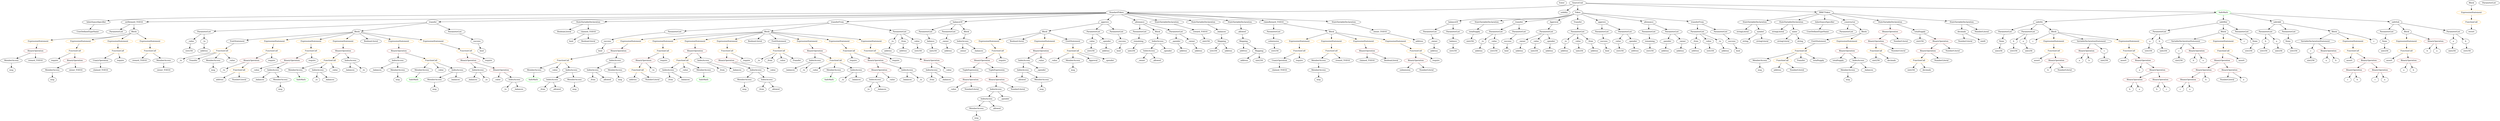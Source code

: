 strict digraph {
	graph [bb="0,0,15981,900"];
	node [label="\N"];
	Enter	[height=0.5,
		pos="10030,882",
		width=0.83628];
	Parameter__spender_3	[color=black,
		height=0.5,
		label=_spender,
		pos="7577,594",
		width=1.2521];
	ElementaryTypeName_address_23	[color=black,
		height=0.5,
		label=address,
		pos="7627,522",
		width=1.0996];
	Parameter__spender_3 -> ElementaryTypeName_address_23	[pos="e,7615.3,539.47 7588.9,576.41 7594.8,568.13 7602.1,557.92 7608.7,548.66"];
	VariableDeclaration__to	[color=black,
		height=0.5,
		label=_to,
		pos="10051,594",
		width=0.75];
	ElementaryTypeName_address_8	[color=black,
		height=0.5,
		label=address,
		pos="10047,522",
		width=1.0996];
	VariableDeclaration__to -> ElementaryTypeName_address_8	[pos="e,10048,540.1 10050,575.7 10050,568.41 10049,559.73 10049,551.54"];
	Parameter__value_5	[color=black,
		height=0.5,
		label=_value,
		pos="7027,594",
		width=0.96103];
	ElementaryTypeName_uint256_28	[color=black,
		height=0.5,
		label=uint256,
		pos="7024,522",
		width=1.0442];
	Parameter__value_5 -> ElementaryTypeName_uint256_28	[pos="e,7024.8,540.1 7026.3,575.7 7026,568.41 7025.6,559.73 7025.3,551.54"];
	ElementaryTypeName_uint256_4	[color=black,
		height=0.5,
		label=uint256,
		pos="12997,522",
		width=1.0442];
	IndexAccess_Unnamed_17	[color=black,
		height=0.5,
		label=IndexAccess,
		pos="3847,378",
		width=1.6402];
	Identifier__from_4	[color=black,
		height=0.5,
		label=_from,
		pos="3847,306",
		width=0.93331];
	IndexAccess_Unnamed_17 -> Identifier__from_4	[pos="e,3847,324.1 3847,359.7 3847,352.41 3847,343.73 3847,335.54"];
	Identifier__allowed_1	[color=black,
		height=0.5,
		label=_allowed,
		pos="3943,306",
		width=1.2244];
	IndexAccess_Unnamed_17 -> Identifier__allowed_1	[pos="e,3922.3,322.1 3868.8,361.12 3882,351.52 3898.9,339.16 3913.3,328.67"];
	FunctionCall_Unnamed_31	[color=orange,
		height=0.5,
		label=FunctionCall,
		pos="12044,522",
		width=1.6125];
	ElementaryTypeName_uint256_34	[color=black,
		height=0.5,
		label=uint256,
		pos="12044,450",
		width=1.0442];
	FunctionCall_Unnamed_31 -> ElementaryTypeName_uint256_34	[pos="e,12044,468.1 12044,503.7 12044,496.41 12044,487.73 12044,479.54"];
	Identifier_decimals_1	[color=black,
		height=0.5,
		label=decimals,
		pos="12143,450",
		width=1.1967];
	FunctionCall_Unnamed_31 -> Identifier_decimals_1	[pos="e,12122,466.1 12066,505.12 12080,495.52 12098,483.16 12112,472.67"];
	ParameterList_Unnamed_5	[color=black,
		height=0.5,
		label=ParameterList,
		pos="15277,666",
		width=1.7095];
	Parameter_None_2	[color=black,
		height=0.5,
		label=None,
		pos="15264,594",
		width=0.85014];
	ParameterList_Unnamed_5 -> Parameter_None_2	[pos="e,15267,612.1 15274,647.7 15272,640.32 15271,631.52 15269,623.25"];
	ParameterList_Unnamed_6	[color=black,
		height=0.5,
		label=ParameterList,
		pos="14520,666",
		width=1.7095];
	Parameter_b_3	[color=black,
		height=0.5,
		label=b,
		pos="14513,594",
		width=0.75];
	ParameterList_Unnamed_6 -> Parameter_b_3	[pos="e,14515,612.1 14518,647.7 14518,640.41 14517,631.73 14516,623.54"];
	Parameter_a_3	[color=black,
		height=0.5,
		label=a,
		pos="14585,594",
		width=0.75];
	ParameterList_Unnamed_6 -> Parameter_a_3	[pos="e,14571,609.57 14535,648.41 14544,639.28 14555,627.81 14564,617.85"];
	Parameter_None_3	[color=black,
		height=0.5,
		label=None,
		pos="14661,594",
		width=0.85014];
	ElementaryTypeName_uint256_13	[color=black,
		height=0.5,
		label=uint256,
		pos="14689,522",
		width=1.0442];
	Parameter_None_3 -> ElementaryTypeName_uint256_13	[pos="e,14682,539.79 14668,576.05 14671,568.32 14675,558.96 14678,550.27"];
	FunctionDefinition_safeDiv	[color=black,
		height=0.5,
		label=safeDiv,
		pos="13079,738",
		width=1.0719];
	ParameterList_Unnamed_3	[color=black,
		height=0.5,
		label=ParameterList,
		pos="12850,666",
		width=1.7095];
	FunctionDefinition_safeDiv -> ParameterList_Unnamed_3	[pos="e,12891,679.67 13048,727.41 13010,715.99 12947,696.72 12902,683.02"];
	ParameterList_Unnamed_2	[color=black,
		height=0.5,
		label=ParameterList,
		pos="12991,666",
		width=1.7095];
	FunctionDefinition_safeDiv -> ParameterList_Unnamed_2	[pos="e,13012,683.29 13060,722.15 13049,712.89 13033,700.78 13020,690.26"];
	Block_Unnamed_1	[color=black,
		height=0.5,
		label=Block,
		pos="13181,666",
		width=0.90558];
	FunctionDefinition_safeDiv -> Block_Unnamed_1	[pos="e,13161,680.54 13100,722.5 13115,712.19 13136,698.21 13152,686.86"];
	Identifier__owner_1	[color=black,
		height=0.5,
		label=_owner,
		pos="7352,450",
		width=1.0719];
	IndexAccess_Unnamed_19	[color=black,
		height=0.5,
		label=IndexAccess,
		pos="3580,306",
		width=1.6402];
	Identifier__from_5	[color=black,
		height=0.5,
		label=_from,
		pos="3512,234",
		width=0.93331];
	IndexAccess_Unnamed_19 -> Identifier__from_5	[pos="e,3527.1,250.51 3563.9,288.41 3555.3,279.53 3544.5,268.44 3535,258.67"];
	Identifier__allowed_2	[color=black,
		height=0.5,
		label=_allowed,
		pos="3608,234",
		width=1.2244];
	IndexAccess_Unnamed_19 -> Identifier__allowed_2	[pos="e,3601.2,252.1 3586.9,287.7 3590,280.15 3593.6,271.12 3597,262.68"];
	BinaryOperation_Unnamed_41	[color=brown,
		height=0.5,
		label=BinaryOperation,
		pos="12119,666",
		width=1.9867];
	BinaryOperation_Unnamed_42	[color=brown,
		height=0.5,
		label=BinaryOperation,
		pos="12044,594",
		width=1.9867];
	BinaryOperation_Unnamed_41 -> BinaryOperation_Unnamed_42	[pos="e,12062,611.71 12101,648.41 12092,639.76 12080,629 12070,619.42"];
	NumberLiteral_Unnamed_11	[color=black,
		height=0.5,
		label=NumberLiteral,
		pos="12197,594",
		width=1.765];
	BinaryOperation_Unnamed_41 -> NumberLiteral_Unnamed_11	[pos="e,12179,611.47 12138,648.41 12147,639.61 12160,628.63 12170,618.92"];
	IndexAccess_Unnamed_20	[color=black,
		height=0.5,
		label=IndexAccess,
		pos="6231,594",
		width=1.6402];
	Identifier__owner	[color=black,
		height=0.5,
		label=_owner,
		pos="6222,522",
		width=1.0719];
	IndexAccess_Unnamed_20 -> Identifier__owner	[pos="e,6224.2,540.1 6228.8,575.7 6227.9,568.32 6226.7,559.52 6225.7,551.25"];
	Identifier__balances_14	[color=black,
		height=0.5,
		label=_balances,
		pos="6326,522",
		width=1.3214];
	IndexAccess_Unnamed_20 -> Identifier__balances_14	[pos="e,6304.9,538.58 6252.6,577.12 6265.3,567.74 6281.6,555.73 6295.6,545.41"];
	ParameterList_Unnamed_20	[color=black,
		height=0.5,
		label=ParameterList,
		pos="1312,666",
		width=1.7095];
	Parameter__value_3	[color=black,
		height=0.5,
		label=_value,
		pos="1224,594",
		width=0.96103];
	ParameterList_Unnamed_20 -> Parameter__value_3	[pos="e,1242.5,609.72 1291.6,648.76 1279.7,639.27 1264.5,627.17 1251.5,616.85"];
	Parameter__to_2	[color=black,
		height=0.5,
		label=_to,
		pos="1312,594",
		width=0.75];
	ParameterList_Unnamed_20 -> Parameter__to_2	[pos="e,1312,612.1 1312,647.7 1312,640.41 1312,631.73 1312,623.54"];
	UnaryOperation_Unnamed_1	[color=black,
		height=0.5,
		label=UnaryOperation,
		pos="8219,450",
		width=1.9452];
	Identifier_claimed_TOD16_1	[color=black,
		height=0.5,
		label=claimed_TOD16,
		pos="8219,378",
		width=2.0145];
	UnaryOperation_Unnamed_1 -> Identifier_claimed_TOD16_1	[pos="e,8219,396.1 8219,431.7 8219,424.41 8219,415.73 8219,407.54"];
	BinaryOperation_Unnamed_16	[color=brown,
		height=0.5,
		label=BinaryOperation,
		pos="15070,378",
		width=1.9867];
	Identifier_c_5	[color=black,
		height=0.5,
		label=c,
		pos="15006,306",
		width=0.75];
	BinaryOperation_Unnamed_16 -> Identifier_c_5	[pos="e,15020,321.89 15055,360.05 15046,351.13 15036,340.06 15027,330.33"];
	Identifier_b_9	[color=black,
		height=0.5,
		label=b,
		pos="15078,306",
		width=0.75];
	BinaryOperation_Unnamed_16 -> Identifier_b_9	[pos="e,15076,324.1 15072,359.7 15073,352.41 15074,343.73 15075,335.54"];
	BinaryOperation_Unnamed_28	[color=brown,
		height=0.5,
		label=BinaryOperation,
		pos="5327,522",
		width=1.9867];
	IndexAccess_Unnamed_12	[color=black,
		height=0.5,
		label=IndexAccess,
		pos="5327,450",
		width=1.6402];
	BinaryOperation_Unnamed_28 -> IndexAccess_Unnamed_12	[pos="e,5327,468.1 5327,503.7 5327,496.41 5327,487.73 5327,479.54"];
	FunctionCall_Unnamed_17	[color=orange,
		height=0.5,
		label=FunctionCall,
		pos="5462,450",
		width=1.6125];
	BinaryOperation_Unnamed_28 -> FunctionCall_Unnamed_17	[pos="e,5433.2,465.94 5357.3,505.29 5376.7,495.22 5402.1,482.05 5423.1,471.21"];
	FunctionDefinition_balanceOf	[color=black,
		height=0.5,
		label=balanceOf,
		pos="9321,738",
		width=1.3491];
	ParameterList_Unnamed_8	[color=black,
		height=0.5,
		label=ParameterList,
		pos="9180,666",
		width=1.7095];
	FunctionDefinition_balanceOf -> ParameterList_Unnamed_8	[pos="e,9210.1,681.94 9292.8,723 9272.1,712.69 9243.5,698.52 9220.3,687.02"];
	ParameterList_Unnamed_9	[color=black,
		height=0.5,
		label=ParameterList,
		pos="9321,666",
		width=1.7095];
	FunctionDefinition_balanceOf -> ParameterList_Unnamed_9	[pos="e,9321,684.1 9321,719.7 9321,712.41 9321,703.73 9321,695.54"];
	ExpressionStatement_Unnamed_17	[color=orange,
		height=0.5,
		label=ExpressionStatement,
		pos="6397,594",
		width=2.458];
	FunctionCall_Unnamed_21	[color=orange,
		height=0.5,
		label=FunctionCall,
		pos="6450,522",
		width=1.6125];
	ExpressionStatement_Unnamed_17 -> FunctionCall_Unnamed_21	[pos="e,6437.3,539.79 6409.9,576.05 6416,567.89 6423.6,557.91 6430.5,548.82"];
	IndexAccess_Unnamed_10	[color=black,
		height=0.5,
		label=IndexAccess,
		pos="5676,306",
		width=1.6402];
	Identifier__to_7	[color=black,
		height=0.5,
		label=_to,
		pos="5629,234",
		width=0.75];
	IndexAccess_Unnamed_10 -> Identifier__to_7	[pos="e,5639.7,250.83 5664.7,288.05 5659.1,279.73 5652.2,269.54 5646,260.32"];
	Identifier__balances_8	[color=black,
		height=0.5,
		label=_balances,
		pos="5722,234",
		width=1.3214];
	IndexAccess_Unnamed_10 -> Identifier__balances_8	[pos="e,5711,251.79 5687.2,288.05 5692.4,280.06 5698.8,270.33 5704.7,261.4"];
	MemberAccess_Unnamed_21	[color=black,
		height=0.5,
		label=MemberAccess,
		pos="11299,450",
		width=1.9174];
	Identifier_msg_14	[color=black,
		height=0.5,
		label=msg,
		pos="11299,378",
		width=0.75];
	MemberAccess_Unnamed_21 -> Identifier_msg_14	[pos="e,11299,396.1 11299,431.7 11299,424.41 11299,415.73 11299,407.54"];
	Identifier_require_10	[color=black,
		height=0.5,
		label=require,
		pos="8343,450",
		width=1.0026];
	ElementaryTypeName_string_1	[color=black,
		height=0.5,
		label=string,
		pos="11250,594",
		width=0.864];
	StateVariableDeclaration_Unnamed	[color=black,
		height=0.5,
		label=StateVariableDeclaration,
		pos="9530,738",
		width=2.8184];
	VariableDeclaration_totalSupply	[color=black,
		height=0.5,
		label=totalSupply,
		pos="9454,666",
		width=1.4739];
	StateVariableDeclaration_Unnamed -> VariableDeclaration_totalSupply	[pos="e,9471.7,683.31 9511.6,720.05 9502.2,711.33 9490.4,700.54 9480.1,690.98"];
	ElementaryTypeName_uint256_18	[color=black,
		height=0.5,
		label=uint256,
		pos="11000,522",
		width=1.0442];
	ElementaryTypeName_address_9	[color=black,
		height=0.5,
		label=address,
		pos="9760,522",
		width=1.0996];
	InheritanceSpecifier_Unnamed	[color=black,
		height=0.5,
		label=InheritanceSpecifier,
		pos="585.03,738",
		width=2.3333];
	UserDefinedTypeName_Unnamed	[color=black,
		height=0.5,
		label=UserDefinedTypeName,
		pos="532.03,666",
		width=2.7214];
	InheritanceSpecifier_Unnamed -> UserDefinedTypeName_Unnamed	[pos="e,545.11,684.28 572.2,720.05 566.1,712.01 558.68,702.2 551.88,693.23"];
	ElementaryTypeName_bool_6	[color=black,
		height=0.5,
		label=bool,
		pos="3789,594",
		width=0.76697];
	Identifier_b_7	[color=black,
		height=0.5,
		label=b,
		pos="15518,522",
		width=0.75];
	Parameter_balance	[color=black,
		height=0.5,
		label=balance,
		pos="9321,594",
		width=1.0719];
	ElementaryTypeName_uint256_16	[color=black,
		height=0.5,
		label=uint256,
		pos="9321,522",
		width=1.0442];
	Parameter_balance -> ElementaryTypeName_uint256_16	[pos="e,9321,540.1 9321,575.7 9321,568.41 9321,559.73 9321,551.54"];
	Parameter__from	[color=black,
		height=0.5,
		label=_from,
		pos="10910,594",
		width=0.93331];
	ElementaryTypeName_address_2	[color=black,
		height=0.5,
		label=address,
		pos="10905,522",
		width=1.0996];
	Parameter__from -> ElementaryTypeName_address_2	[pos="e,10906,540.1 10909,575.7 10908,568.41 10908,559.73 10907,551.54"];
	Identifier_reward_TOD16	[color=black,
		height=0.5,
		label=reward_TOD16,
		pos="884.03,450",
		width=1.9313];
	VariableDeclaration_c	[color=black,
		height=0.5,
		label=c,
		pos="13930,522",
		width=0.75];
	ElementaryTypeName_uint256_3	[color=black,
		height=0.5,
		label=uint256,
		pos="13930,450",
		width=1.0442];
	VariableDeclaration_c -> ElementaryTypeName_uint256_3	[pos="e,13930,468.1 13930,503.7 13930,496.41 13930,487.73 13930,479.54"];
	ExpressionStatement_Unnamed_16	[color=orange,
		height=0.5,
		label=ExpressionStatement,
		pos="4168,594",
		width=2.458];
	BinaryOperation_Unnamed_30	[color=brown,
		height=0.5,
		label=BinaryOperation,
		pos="4059,522",
		width=1.9867];
	ExpressionStatement_Unnamed_16 -> BinaryOperation_Unnamed_30	[pos="e,4084.3,539.23 4142.2,576.41 4127.7,567.1 4109.4,555.37 4093.7,545.27"];
	Identifier_require_9	[color=black,
		height=0.5,
		label=require,
		pos="350.03,450",
		width=1.0026];
	BinaryOperation_Unnamed_43	[color=brown,
		height=0.5,
		label=BinaryOperation,
		pos="11866,522",
		width=1.9867];
	Identifier_totalSupply	[color=black,
		height=0.5,
		label=totalSupply,
		pos="11799,450",
		width=1.4739];
	BinaryOperation_Unnamed_43 -> Identifier_totalSupply	[pos="e,11815,467.31 11850,504.05 11842,495.5 11832,484.97 11823,475.56"];
	IndexAccess_Unnamed_27	[color=black,
		height=0.5,
		label=IndexAccess,
		pos="11929,450",
		width=1.6402];
	BinaryOperation_Unnamed_43 -> IndexAccess_Unnamed_27	[pos="e,11914,467.79 11881,504.05 11889,495.71 11898,485.49 11906,476.25"];
	Identifier_claimed_TOD16_2	[color=black,
		height=0.5,
		label=claimed_TOD16,
		pos="8783,450",
		width=2.0145];
	FunctionCall_Unnamed_28	[color=orange,
		height=0.5,
		label=FunctionCall,
		pos="8547,522",
		width=1.6125];
	MemberAccess_Unnamed_18	[color=black,
		height=0.5,
		label=MemberAccess,
		pos="8466,450",
		width=1.9174];
	FunctionCall_Unnamed_28 -> MemberAccess_Unnamed_18	[pos="e,8485.3,467.63 8528.2,504.76 8518.1,495.97 8505.3,484.93 8494,475.14"];
	Identifier_reward_TOD16_2	[color=black,
		height=0.5,
		label=reward_TOD16,
		pos="8623,450",
		width=1.9313];
	FunctionCall_Unnamed_28 -> Identifier_reward_TOD16_2	[pos="e,8604.9,467.71 8565,504.41 8574.4,495.76 8586.1,485 8596.5,475.42"];
	FunctionDefinition_setReward_TOD16	[color=black,
		height=0.5,
		label=setReward_TOD16,
		pos="822.03,738",
		width=2.3194];
	ParameterList_Unnamed_28	[color=black,
		height=0.5,
		label=ParameterList,
		pos="710.03,666",
		width=1.7095];
	FunctionDefinition_setReward_TOD16 -> ParameterList_Unnamed_28	[pos="e,735.35,682.83 795.77,720.59 780.53,711.06 761.14,698.95 744.67,688.65"];
	Block_Unnamed_8	[color=black,
		height=0.5,
		label=Block,
		pos="822.03,666",
		width=0.90558];
	FunctionDefinition_setReward_TOD16 -> Block_Unnamed_8	[pos="e,822.03,684.1 822.03,719.7 822.03,712.41 822.03,703.73 822.03,695.54"];
	Identifier__value_14	[color=black,
		height=0.5,
		label=_value,
		pos="6812,450",
		width=0.96103];
	Identifier_msg_4	[color=black,
		height=0.5,
		label=msg,
		pos="4851,234",
		width=0.75];
	IndexAccess_Unnamed_24	[color=black,
		height=0.5,
		label=IndexAccess,
		pos="6613,378",
		width=1.6402];
	Identifier__allowed_4	[color=black,
		height=0.5,
		label=_allowed,
		pos="6604,306",
		width=1.2244];
	IndexAccess_Unnamed_24 -> Identifier__allowed_4	[pos="e,6606.2,324.1 6610.8,359.7 6609.9,352.32 6608.7,343.52 6607.7,335.25"];
	MemberAccess_Unnamed_13	[color=black,
		height=0.5,
		label=MemberAccess,
		pos="6735,306",
		width=1.9174];
	IndexAccess_Unnamed_24 -> MemberAccess_Unnamed_13	[pos="e,6707.5,322.81 6639.8,361.64 6656.7,351.93 6678.9,339.23 6697.5,328.52"];
	FunctionDefinition_transfer_1	[color=black,
		height=0.5,
		label=transfer,
		pos="2462,738",
		width=1.0719];
	FunctionDefinition_transfer_1 -> ParameterList_Unnamed_20	[pos="e,1371.9,670.65 2423.8,734.67 2258.2,724.59 1601.8,684.64 1383.2,671.33"];
	Block_Unnamed_4	[color=black,
		height=0.5,
		label=Block,
		pos="2294,666",
		width=0.90558];
	FunctionDefinition_transfer_1 -> Block_Unnamed_4	[pos="e,2319.5,677.61 2433.9,725.28 2405.3,713.38 2361,694.89 2329.9,681.94"];
	ParameterList_Unnamed_21	[color=black,
		height=0.5,
		label=ParameterList,
		pos="2630,666",
		width=1.7095];
	FunctionDefinition_transfer_1 -> ParameterList_Unnamed_21	[pos="e,2595.7,681.3 2490.1,725.28 2516.1,714.46 2555.2,698.19 2585.4,685.59"];
	FunctionCall_Unnamed_33	[color=orange,
		height=0.5,
		label=FunctionCall,
		pos="11444,450",
		width=1.6125];
	ElementaryTypeName_address_24	[color=black,
		height=0.5,
		label=address,
		pos="11414,378",
		width=1.0996];
	FunctionCall_Unnamed_33 -> ElementaryTypeName_address_24	[pos="e,11421,396.1 11437,431.7 11433,424.15 11430,415.12 11426,406.68"];
	NumberLiteral_Unnamed_13	[color=black,
		height=0.5,
		label=NumberLiteral,
		pos="11535,378",
		width=1.765];
	FunctionCall_Unnamed_33 -> NumberLiteral_Unnamed_13	[pos="e,11514,395.39 11465,432.76 11477,423.73 11492,412.33 11505,402.35"];
	Identifier__balances_3	[color=black,
		height=0.5,
		label=_balances,
		pos="2427,378",
		width=1.3214];
	BinaryOperation_Unnamed_15	[color=brown,
		height=0.5,
		label=BinaryOperation,
		pos="15231,378",
		width=1.9867];
	Identifier_c_4	[color=black,
		height=0.5,
		label=c,
		pos="15195,306",
		width=0.75];
	BinaryOperation_Unnamed_15 -> Identifier_c_4	[pos="e,15203,323.14 15222,359.7 15218,351.75 15213,342.16 15209,333.34"];
	Identifier_a_9	[color=black,
		height=0.5,
		label=a,
		pos="15267,306",
		width=0.75];
	BinaryOperation_Unnamed_15 -> Identifier_a_9	[pos="e,15259,323.14 15240,359.7 15244,351.75 15249,342.16 15253,333.34"];
	VariableDeclaration_c_2	[color=black,
		height=0.5,
		label=c,
		pos="14786,522",
		width=0.75];
	ElementaryTypeName_uint256_14	[color=black,
		height=0.5,
		label=uint256,
		pos="14786,450",
		width=1.0442];
	VariableDeclaration_c_2 -> ElementaryTypeName_uint256_14	[pos="e,14786,468.1 14786,503.7 14786,496.41 14786,487.73 14786,479.54"];
	ElementaryTypeName_address	[color=black,
		height=0.5,
		label=address,
		pos="9203,522",
		width=1.0996];
	ElementaryTypeName_address_10	[color=black,
		height=0.5,
		label=address,
		pos="9950,522",
		width=1.0996];
	IndexAccess_Unnamed_7	[color=black,
		height=0.5,
		label=IndexAccess,
		pos="6059,378",
		width=1.6402];
	Identifier__from	[color=black,
		height=0.5,
		label=_from,
		pos="6060,306",
		width=0.93331];
	IndexAccess_Unnamed_7 -> Identifier__from	[pos="e,6059.8,324.1 6059.3,359.7 6059.4,352.41 6059.5,343.73 6059.6,335.54"];
	Identifier__balances_7	[color=black,
		height=0.5,
		label=_balances,
		pos="6159,306",
		width=1.3214];
	IndexAccess_Unnamed_7 -> Identifier__balances_7	[pos="e,6137.1,322.34 6081.7,361.12 6095.3,351.59 6112.8,339.33 6127.8,328.89"];
	MemberAccess_Unnamed_6	[color=black,
		height=0.5,
		label=MemberAccess,
		pos="4851,306",
		width=1.9174];
	MemberAccess_Unnamed_6 -> Identifier_msg_4	[pos="e,4851,252.1 4851,287.7 4851,280.41 4851,271.73 4851,263.54"];
	Identifier__to_1	[color=black,
		height=0.5,
		label=_to,
		pos="3266,234",
		width=0.75];
	BinaryOperation_Unnamed_6	[color=brown,
		height=0.5,
		label=BinaryOperation,
		pos="13397,522",
		width=1.9867];
	Identifier_a_3	[color=black,
		height=0.5,
		label=a,
		pos="13342,450",
		width=0.75];
	BinaryOperation_Unnamed_6 -> Identifier_a_3	[pos="e,13354,466.36 13384,504.05 13377,495.44 13369,484.81 13361,475.33"];
	Identifier_b_3	[color=black,
		height=0.5,
		label=b,
		pos="13414,450",
		width=0.75];
	BinaryOperation_Unnamed_6 -> Identifier_b_3	[pos="e,13410,468.1 13401,503.7 13403,496.32 13405,487.52 13407,479.25"];
	BooleanLiteral_Unnamed_3	[color=black,
		height=0.5,
		label=BooleanLiteral,
		pos="3899,594",
		width=1.7788];
	ElementaryTypeName_uint256_25	[color=black,
		height=0.5,
		label=uint256,
		pos="1217,522",
		width=1.0442];
	Parameter__value_3 -> ElementaryTypeName_uint256_25	[pos="e,1218.7,540.1 1222.3,575.7 1221.6,568.41 1220.7,559.73 1219.9,551.54"];
	ExpressionStatement_Unnamed_23	[color=orange,
		height=0.5,
		label=ExpressionStatement,
		pos="8352,594",
		width=2.458];
	FunctionCall_Unnamed_26	[color=orange,
		height=0.5,
		label=FunctionCall,
		pos="8343,522",
		width=1.6125];
	ExpressionStatement_Unnamed_23 -> FunctionCall_Unnamed_26	[pos="e,8345.2,540.1 8349.8,575.7 8348.9,568.32 8347.7,559.52 8346.7,551.25"];
	StateVariableDeclaration_Unnamed_3	[color=black,
		height=0.5,
		label=StateVariableDeclaration,
		pos="3899,738",
		width=2.8184];
	BooleanLiteral_Unnamed_4	[color=black,
		height=0.5,
		label=BooleanLiteral,
		pos="3744,666",
		width=1.7788];
	StateVariableDeclaration_Unnamed_3 -> BooleanLiteral_Unnamed_4	[pos="e,3776.9,681.83 3863.1,720.76 3840.4,710.53 3811,697.25 3787.1,686.45"];
	VariableDeclaration_claimed_TOD16	[color=black,
		height=0.5,
		label=claimed_TOD16,
		pos="3899,666",
		width=2.0145];
	StateVariableDeclaration_Unnamed_3 -> VariableDeclaration_claimed_TOD16	[pos="e,3899,684.1 3899,719.7 3899,712.41 3899,703.73 3899,695.54"];
	Identifier__to_11	[color=black,
		height=0.5,
		label=_to,
		pos="4948,450",
		width=0.75];
	Parameter_success_4	[color=black,
		height=0.5,
		label=success,
		pos="4021,594",
		width=1.1135];
	ElementaryTypeName_bool_4	[color=black,
		height=0.5,
		label=bool,
		pos="3942,522",
		width=0.76697];
	Parameter_success_4 -> ElementaryTypeName_bool_4	[pos="e,3957.9,537.07 4003.5,577.46 3992.5,567.74 3978.2,555.08 3966.2,544.41"];
	stringLiteral_Unnamed_2	[color=black,
		height=0.5,
		label=stringLiteral,
		pos="11353,594",
		width=1.5016];
	IndexAccess_Unnamed_15	[color=black,
		height=0.5,
		label=IndexAccess,
		pos="4345,378",
		width=1.6402];
	Identifier__from_3	[color=black,
		height=0.5,
		label=_from,
		pos="4353,306",
		width=0.93331];
	IndexAccess_Unnamed_15 -> Identifier__from_3	[pos="e,4351.1,324.1 4347,359.7 4347.8,352.41 4348.8,343.73 4349.8,335.54"];
	Identifier__balances_13	[color=black,
		height=0.5,
		label=_balances,
		pos="4452,306",
		width=1.3214];
	IndexAccess_Unnamed_15 -> Identifier__balances_13	[pos="e,4428.9,322.1 4369.3,361.12 4384.1,351.43 4403.2,338.92 4419.4,328.37"];
	MemberAccess_Unnamed_19	[color=black,
		height=0.5,
		label=MemberAccess,
		pos="8466,378",
		width=1.9174];
	Identifier_msg_12	[color=black,
		height=0.5,
		label=msg,
		pos="8466,306",
		width=0.75];
	MemberAccess_Unnamed_19 -> Identifier_msg_12	[pos="e,8466,324.1 8466,359.7 8466,352.41 8466,343.73 8466,335.54"];
	Identifier_msg_11	[color=black,
		height=0.5,
		label=msg,
		pos="69.028,378",
		width=0.75];
	FunctionCall_Unnamed_26 -> UnaryOperation_Unnamed_1	[pos="e,8247,466.81 8315.8,505.64 8298.5,495.88 8275.9,483.11 8256.9,472.38"];
	FunctionCall_Unnamed_26 -> Identifier_require_10	[pos="e,8343,468.1 8343,503.7 8343,496.41 8343,487.73 8343,479.54"];
	Identifier_b_4	[color=black,
		height=0.5,
		label=b,
		pos="13817,234",
		width=0.75];
	TupleExpression_Unnamed	[color=black,
		height=0.5,
		label=TupleExpression,
		pos="6297,378",
		width=2.0422];
	BinaryOperation_Unnamed_32	[color=brown,
		height=0.5,
		label=BinaryOperation,
		pos="6297,306",
		width=1.9867];
	TupleExpression_Unnamed -> BinaryOperation_Unnamed_32	[pos="e,6297,324.1 6297,359.7 6297,352.41 6297,343.73 6297,335.54"];
	Identifier__to_5	[color=black,
		height=0.5,
		label=_to,
		pos="1155,450",
		width=0.75];
	MemberAccess_Unnamed_14	[color=black,
		height=0.5,
		label=MemberAccess,
		pos="6934,450",
		width=1.9174];
	Identifier_msg_9	[color=black,
		height=0.5,
		label=msg,
		pos="6934,378",
		width=0.75];
	MemberAccess_Unnamed_14 -> Identifier_msg_9	[pos="e,6934,396.1 6934,431.7 6934,424.41 6934,415.73 6934,407.54"];
	Identifier_b_5	[color=black,
		height=0.5,
		label=b,
		pos="13628,234",
		width=0.75];
	ExpressionStatement_Unnamed_22	[color=orange,
		height=0.5,
		label=ExpressionStatement,
		pos="289.03,594",
		width=2.458];
	BinaryOperation_Unnamed_36	[color=brown,
		height=0.5,
		label=BinaryOperation,
		pos="226.03,522",
		width=1.9867];
	ExpressionStatement_Unnamed_22 -> BinaryOperation_Unnamed_36	[pos="e,241.14,539.79 273.78,576.05 266.27,567.71 257.07,557.49 248.75,548.25"];
	BinaryOperation_Unnamed_35	[color=brown,
		height=0.5,
		label=BinaryOperation,
		pos="476.03,450",
		width=1.9867];
	MemberAccess_Unnamed_15	[color=black,
		height=0.5,
		label=MemberAccess,
		pos="323.03,378",
		width=1.9174];
	BinaryOperation_Unnamed_35 -> MemberAccess_Unnamed_15	[pos="e,356.26,394.21 442.45,433.64 420.15,423.44 390.66,409.94 366.56,398.92"];
	Identifier_owner_TOD16	[color=black,
		height=0.5,
		label=owner_TOD16,
		pos="477.03,378",
		width=1.862];
	BinaryOperation_Unnamed_35 -> Identifier_owner_TOD16	[pos="e,476.78,396.1 476.27,431.7 476.38,424.41 476.5,415.73 476.62,407.54"];
	BinaryOperation_Unnamed_17	[color=brown,
		height=0.5,
		label=BinaryOperation,
		pos="1617,450",
		width=1.9867];
	Identifier__to	[color=black,
		height=0.5,
		label=_to,
		pos="1411,378",
		width=0.75];
	BinaryOperation_Unnamed_17 -> Identifier__to	[pos="e,1432.1,389.57 1569.5,436.11 1535.1,426.3 1487.6,411.83 1447,396 1445.5,395.4 1443.9,394.77 1442.4,394.12"];
	FunctionCall_Unnamed_6	[color=orange,
		height=0.5,
		label=FunctionCall,
		pos="1514,378",
		width=1.6125];
	BinaryOperation_Unnamed_17 -> FunctionCall_Unnamed_6	[pos="e,1537.3,394.83 1592.9,432.59 1579.1,423.24 1561.7,411.4 1546.7,401.23"];
	Identifier__value_5	[color=black,
		height=0.5,
		label=_value,
		pos="6171,378",
		width=0.96103];
	Identifier_Approval	[color=black,
		height=0.5,
		label=Approval,
		pos="7067,450",
		width=1.266];
	Identifier__value_8	[color=black,
		height=0.5,
		label=_value,
		pos="5309,378",
		width=0.96103];
	ElementaryTypeName_address_4	[color=black,
		height=0.5,
		label=address,
		pos="10500,522",
		width=1.0996];
	Block_Unnamed_7	[color=black,
		height=0.5,
		label=Block,
		pos="6739,666",
		width=0.90558];
	Block_Unnamed_7 -> ExpressionStatement_Unnamed_17	[pos="e,6457.8,607.44 6708.7,658.79 6655.3,647.86 6543.1,624.9 6468.9,609.72"];
	BooleanLiteral_Unnamed_2	[color=black,
		height=0.5,
		label=BooleanLiteral,
		pos="6568,594",
		width=1.7788];
	Block_Unnamed_7 -> BooleanLiteral_Unnamed_2	[pos="e,6603.3,609.45 6713.4,654.52 6687.1,643.76 6645.7,626.79 6613.7,613.72"];
	ExpressionStatement_Unnamed_18	[color=orange,
		height=0.5,
		label=ExpressionStatement,
		pos="6739,594",
		width=2.458];
	Block_Unnamed_7 -> ExpressionStatement_Unnamed_18	[pos="e,6739,612.1 6739,647.7 6739,640.41 6739,631.73 6739,623.54"];
	EmitStatement_Unnamed_2	[color=black,
		height=0.5,
		label=EmitStatement,
		pos="6910,594",
		width=1.7788];
	Block_Unnamed_7 -> EmitStatement_Unnamed_2	[pos="e,6874.7,609.45 6764.6,654.52 6790.9,643.76 6832.4,626.79 6864.3,613.72"];
	ElementaryTypeName_address_3	[color=black,
		height=0.5,
		label=address,
		pos="11095,522",
		width=1.0996];
	ParameterList_Unnamed_31	[color=black,
		height=0.5,
		label=ParameterList,
		pos="7343,666",
		width=1.7095];
	Parameter_remaining_1	[color=black,
		height=0.5,
		label=remaining,
		pos="7332,594",
		width=1.2798];
	ParameterList_Unnamed_31 -> Parameter_remaining_1	[pos="e,7334.7,612.1 7340.3,647.7 7339.1,640.32 7337.8,631.52 7336.5,623.25"];
	BinaryOperation_Unnamed_42 -> FunctionCall_Unnamed_31	[pos="e,12044,540.1 12044,575.7 12044,568.41 12044,559.73 12044,551.54"];
	NumberLiteral_Unnamed_12	[color=black,
		height=0.5,
		label=NumberLiteral,
		pos="12184,522",
		width=1.765];
	BinaryOperation_Unnamed_42 -> NumberLiteral_Unnamed_12	[pos="e,12154,538.25 12075,577.46 12095,567.43 12122,554.26 12143,543.38"];
	MemberAccess_Unnamed_18 -> MemberAccess_Unnamed_19	[pos="e,8466,396.1 8466,431.7 8466,424.41 8466,415.73 8466,407.54"];
	FunctionCall_Unnamed_8	[color=orange,
		height=0.5,
		label=FunctionCall,
		pos="2979,522",
		width=1.6125];
	BinaryOperation_Unnamed_19	[color=brown,
		height=0.5,
		label=BinaryOperation,
		pos="3051,450",
		width=1.9867];
	FunctionCall_Unnamed_8 -> BinaryOperation_Unnamed_19	[pos="e,3034.1,467.47 2996.1,504.41 3005.1,495.69 3016.2,484.85 3026.1,475.21"];
	Identifier_require_2	[color=black,
		height=0.5,
		label=require,
		pos="3177,450",
		width=1.0026];
	FunctionCall_Unnamed_8 -> Identifier_require_2	[pos="e,3149,461.73 3017.2,508.11 3048.2,497.56 3093,482.11 3132,468 3134.1,467.25 3136.2,466.48 3138.3,465.7"];
	Identifier_msg_10	[color=black,
		height=0.5,
		label=msg,
		pos="323.03,306",
		width=0.75];
	MemberAccess_Unnamed_15 -> Identifier_msg_10	[pos="e,323.03,324.1 323.03,359.7 323.03,352.41 323.03,343.73 323.03,335.54"];
	ElementaryTypeName_uint256_11	[color=black,
		height=0.5,
		label=uint256,
		pos="14596,522",
		width=1.0442];
	Identifier__from_6	[color=black,
		height=0.5,
		label=_from,
		pos="5027,450",
		width=0.93331];
	ExpressionStatement_Unnamed_25	[color=orange,
		height=0.5,
		label=ExpressionStatement,
		pos="8547,594",
		width=2.458];
	ExpressionStatement_Unnamed_25 -> FunctionCall_Unnamed_28	[pos="e,8547,540.1 8547,575.7 8547,568.41 8547,559.73 8547,551.54"];
	Identifier_a_7	[color=black,
		height=0.5,
		label=a,
		pos="15590,522",
		width=0.75];
	Parameter_a_2	[color=black,
		height=0.5,
		label=a,
		pos="15696,594",
		width=0.75];
	ElementaryTypeName_uint256_8	[color=black,
		height=0.5,
		label=uint256,
		pos="15690,522",
		width=1.0442];
	Parameter_a_2 -> ElementaryTypeName_uint256_8	[pos="e,15691,540.1 15695,575.7 15694,568.41 15693,559.73 15692,551.54"];
	FunctionCall_Unnamed_12	[color=orange,
		height=0.5,
		label=FunctionCall,
		pos="4345,522",
		width=1.6125];
	BinaryOperation_Unnamed_23	[color=brown,
		height=0.5,
		label=BinaryOperation,
		pos="4219,450",
		width=1.9867];
	FunctionCall_Unnamed_12 -> BinaryOperation_Unnamed_23	[pos="e,4247.6,466.89 4317.7,505.81 4300.1,496.06 4277.1,483.26 4257.7,472.48"];
	Identifier_require_3	[color=black,
		height=0.5,
		label=require,
		pos="4345,450",
		width=1.0026];
	FunctionCall_Unnamed_12 -> Identifier_require_3	[pos="e,4345,468.1 4345,503.7 4345,496.41 4345,487.73 4345,479.54"];
	FunctionCall_Unnamed_10	[color=orange,
		height=0.5,
		label=FunctionCall,
		pos="2107,450",
		width=1.6125];
	MemberAccess_Unnamed_4	[color=black,
		height=0.5,
		label=MemberAccess,
		pos="1883,378",
		width=1.9174];
	FunctionCall_Unnamed_10 -> MemberAccess_Unnamed_4	[pos="e,1925.9,392.39 2067.2,436.57 2030.9,425.22 1977,408.35 1936.8,395.81"];
	IndexAccess_Unnamed_6	[color=black,
		height=0.5,
		label=IndexAccess,
		pos="2029,378",
		width=1.6402];
	FunctionCall_Unnamed_10 -> IndexAccess_Unnamed_6	[pos="e,2047.3,395.39 2088.9,432.76 2079.1,423.91 2066.7,412.77 2055.7,402.93"];
	Identifier__value_3	[color=black,
		height=0.5,
		label=_value,
		pos="2141,378",
		width=0.96103];
	FunctionCall_Unnamed_10 -> Identifier__value_3	[pos="e,2133,395.62 2115.4,431.7 2119.2,423.87 2123.8,414.44 2128,405.73"];
	Parameter_submission	[color=black,
		height=0.5,
		label=submission,
		pos="8193,594",
		width=1.46];
	ElementaryTypeName_uint256_30	[color=black,
		height=0.5,
		label=uint256,
		pos="8211,522",
		width=1.0442];
	Parameter_submission -> ElementaryTypeName_uint256_30	[pos="e,8206.6,540.1 8197.5,575.7 8199.4,568.32 8201.6,559.52 8203.8,551.25"];
	Identifier_Transfer	[color=black,
		height=0.5,
		label=Transfer,
		pos="1242,450",
		width=1.1689];
	EmitStatement_Unnamed	[color=black,
		height=0.5,
		label=EmitStatement,
		pos="1542,594",
		width=1.7788];
	FunctionCall_Unnamed_11	[color=orange,
		height=0.5,
		label=FunctionCall,
		pos="1428,522",
		width=1.6125];
	EmitStatement_Unnamed -> FunctionCall_Unnamed_11	[pos="e,1453.4,538.58 1516.2,577.12 1500.5,567.47 1480.2,555.04 1463.1,544.52"];
	Identifier__to_10	[color=black,
		height=0.5,
		label=_to,
		pos="5458,306",
		width=0.75];
	Identifier__balances_1	[color=black,
		height=0.5,
		label=_balances,
		pos="3359,234",
		width=1.3214];
	BinaryOperation_Unnamed	[color=brown,
		height=0.5,
		label=BinaryOperation,
		pos="14047,522",
		width=1.9867];
	Identifier_b	[color=black,
		height=0.5,
		label=b,
		pos="14015,450",
		width=0.75];
	BinaryOperation_Unnamed -> Identifier_b	[pos="e,14023,467.62 14039,503.7 14036,495.95 14031,486.64 14027,478.02"];
	Identifier_a	[color=black,
		height=0.5,
		label=a,
		pos="14087,450",
		width=0.75];
	BinaryOperation_Unnamed -> Identifier_a	[pos="e,14078,467.14 14057,503.7 14062,495.67 14067,485.95 14072,477.05"];
	Parameter__owner_2	[color=black,
		height=0.5,
		label=_owner,
		pos="6115,594",
		width=1.0719];
	ElementaryTypeName_address_19	[color=black,
		height=0.5,
		label=address,
		pos="6126,522",
		width=1.0996];
	Parameter__owner_2 -> ElementaryTypeName_address_19	[pos="e,6123.3,540.1 6117.7,575.7 6118.9,568.32 6120.3,559.52 6121.6,551.25"];
	ElementaryTypeName_uint256_20	[color=black,
		height=0.5,
		label=uint256,
		pos="10609,522",
		width=1.0442];
	Block_Unnamed_11	[color=black,
		height=0.5,
		label=Block,
		pos="15807,882",
		width=0.90558];
	ExpressionStatement_Unnamed_27	[color=orange,
		height=0.5,
		label=ExpressionStatement,
		pos="15807,810",
		width=2.458];
	Block_Unnamed_11 -> ExpressionStatement_Unnamed_27	[pos="e,15807,828.1 15807,863.7 15807,856.41 15807,847.73 15807,839.54"];
	Identifier_a_5	[color=black,
		height=0.5,
		label=a,
		pos="13700,234",
		width=0.75];
	FunctionDefinition_transferFrom_1	[color=black,
		height=0.5,
		label=transferFrom,
		pos="5435,738",
		width=1.6402];
	ParameterList_Unnamed_23	[color=black,
		height=0.5,
		label=ParameterList,
		pos="4431,666",
		width=1.7095];
	FunctionDefinition_transferFrom_1 -> ParameterList_Unnamed_23	[pos="e,4490.3,671.13 5377.8,733.01 5205.3,720.99 4690.9,685.12 4501.8,671.93"];
	Block_Unnamed_5	[color=black,
		height=0.5,
		label=Block,
		pos="4997,666",
		width=0.90558];
	FunctionDefinition_transferFrom_1 -> Block_Unnamed_5	[pos="e,5028.3,672 5383.5,728.76 5296.1,714.8 5120.4,686.72 5039.6,673.8"];
	ParameterList_Unnamed_22	[color=black,
		height=0.5,
		label=ParameterList,
		pos="5822,666",
		width=1.7095];
	FunctionDefinition_transferFrom_1 -> ParameterList_Unnamed_22	[pos="e,5770.6,676.31 5484.8,727.99 5555.1,715.29 5683.2,692.11 5759.7,678.28"];
	Identifier_require_4	[color=black,
		height=0.5,
		label=require,
		pos="5839,450",
		width=1.0026];
	BinaryOperation_Unnamed_34	[color=brown,
		height=0.5,
		label=BinaryOperation,
		pos="6725,522",
		width=1.9867];
	ExpressionStatement_Unnamed_18 -> BinaryOperation_Unnamed_34	[pos="e,6728.4,540.1 6735.6,575.7 6734.1,568.32 6732.3,559.52 6730.7,551.25"];
	ParameterList_Unnamed_18	[color=black,
		height=0.5,
		label=ParameterList,
		pos="10131,666",
		width=1.7095];
	ParameterList_Unnamed_18 -> VariableDeclaration__to	[pos="e,10067,608.88 10112,648.41 10101,638.81 10087,626.63 10075,616.32"];
	VariableDeclaration__value	[color=black,
		height=0.5,
		label=_value,
		pos="10131,594",
		width=0.96103];
	ParameterList_Unnamed_18 -> VariableDeclaration__value	[pos="e,10131,612.1 10131,647.7 10131,640.41 10131,631.73 10131,623.54"];
	VariableDeclaration__from	[color=black,
		height=0.5,
		label=_from,
		pos="10217,594",
		width=0.93331];
	ParameterList_Unnamed_18 -> VariableDeclaration__from	[pos="e,10199,609.48 10151,648.76 10163,639.21 10178,627.01 10190,616.64"];
	Identifier_SafeMath_1	[color=green,
		height=0.5,
		label=SafeMath,
		pos="1911,306",
		width=1.2798];
	MemberAccess_Unnamed_4 -> Identifier_SafeMath_1	[pos="e,1904.2,324.1 1889.9,359.7 1893,352.15 1896.6,343.12 1900,334.68"];
	MemberAccess_Unnamed_20	[color=black,
		height=0.5,
		label=MemberAccess,
		pos="11861,378",
		width=1.9174];
	Identifier_msg_13	[color=black,
		height=0.5,
		label=msg,
		pos="11861,306",
		width=0.75];
	MemberAccess_Unnamed_20 -> Identifier_msg_13	[pos="e,11861,324.1 11861,359.7 11861,352.41 11861,343.73 11861,335.54"];
	ElementaryTypeName_uint256_12	[color=black,
		height=0.5,
		label=uint256,
		pos="14503,522",
		width=1.0442];
	Parameter_b_3 -> ElementaryTypeName_uint256_12	[pos="e,14505,540.1 14511,575.7 14510,568.32 14508,559.52 14507,551.25"];
	BinaryOperation_Unnamed_18	[color=brown,
		height=0.5,
		label=BinaryOperation,
		pos="1869,450",
		width=1.9867];
	Identifier__value	[color=black,
		height=0.5,
		label=_value,
		pos="1625,378",
		width=0.96103];
	BinaryOperation_Unnamed_18 -> Identifier__value	[pos="e,1651.9,389.9 1818,437.12 1777.3,427.26 1719.1,412.25 1669,396 1666.9,395.32 1664.8,394.59 1662.6,393.83"];
	IndexAccess_Unnamed	[color=black,
		height=0.5,
		label=IndexAccess,
		pos="1737,378",
		width=1.6402];
	BinaryOperation_Unnamed_18 -> IndexAccess_Unnamed	[pos="e,1765.6,394.18 1839.4,433.29 1820.5,423.29 1795.9,410.23 1775.6,399.43"];
	VariableDeclaration_totalSupply_1	[color=black,
		height=0.5,
		label=totalSupply,
		pos="12316,666",
		width=1.4739];
	ElementaryTypeName_uint256_32	[color=black,
		height=0.5,
		label=uint256,
		pos="12316,594",
		width=1.0442];
	VariableDeclaration_totalSupply_1 -> ElementaryTypeName_uint256_32	[pos="e,12316,612.1 12316,647.7 12316,640.41 12316,631.73 12316,623.54"];
	BinaryOperation_Unnamed_39	[color=brown,
		height=0.5,
		label=BinaryOperation,
		pos="12443,594",
		width=1.9867];
	VariableDeclaration_totalSupply_1 -> BinaryOperation_Unnamed_39	[pos="e,12414,610.8 12343,650.15 12361,640.31 12385,627.24 12404,616.3"];
	ExpressionStatement_Unnamed_10	[color=orange,
		height=0.5,
		label=ExpressionStatement,
		pos="4363,594",
		width=2.458];
	ExpressionStatement_Unnamed_10 -> FunctionCall_Unnamed_12	[pos="e,4349.4,540.1 4358.6,575.7 4356.7,568.32 4354.4,559.52 4352.3,551.25"];
	Identifier_msg_6	[color=black,
		height=0.5,
		label=msg,
		pos="3726,234",
		width=0.75];
	Identifier_assert_1	[color=black,
		height=0.5,
		label=assert,
		pos="13068,450",
		width=0.89172];
	ParameterList_Unnamed_29	[color=black,
		height=0.5,
		label=ParameterList,
		pos="8193,666",
		width=1.7095];
	ParameterList_Unnamed_29 -> Parameter_submission	[pos="e,8193,612.1 8193,647.7 8193,640.41 8193,631.73 8193,623.54"];
	Identifier__to_4	[color=black,
		height=0.5,
		label=_to,
		pos="2015,306",
		width=0.75];
	IndexAccess_Unnamed_6 -> Identifier__to_4	[pos="e,2018.4,324.1 2025.6,359.7 2024.1,352.32 2022.3,343.52 2020.7,335.25"];
	Identifier__balances_6	[color=black,
		height=0.5,
		label=_balances,
		pos="2108,306",
		width=1.3214];
	IndexAccess_Unnamed_6 -> Identifier__balances_6	[pos="e,2090.1,322.91 2047.4,360.76 2057.5,351.78 2070.3,340.45 2081.5,330.51"];
	ElementaryTypeName_address_21	[color=black,
		height=0.5,
		label=address,
		pos="9083,594",
		width=1.0996];
	IndexAccess_Unnamed_26	[color=black,
		height=0.5,
		label=IndexAccess,
		pos="7402,522",
		width=1.6402];
	IndexAccess_Unnamed_26 -> Identifier__owner_1	[pos="e,7363.7,467.31 7389.9,504.05 7384,495.77 7376.8,485.62 7370.2,476.42"];
	Identifier__allowed_5	[color=black,
		height=0.5,
		label=_allowed,
		pos="7453,450",
		width=1.2244];
	IndexAccess_Unnamed_26 -> Identifier__allowed_5	[pos="e,7440.8,467.79 7414.4,504.05 7420.3,495.89 7427.6,485.91 7434.2,476.82"];
	Identifier_c_3	[color=black,
		height=0.5,
		label=c,
		pos="13048,594",
		width=0.75];
	IndexAccess_Unnamed_21	[color=black,
		height=0.5,
		label=IndexAccess,
		pos="6456,234",
		width=1.6402];
	IndexAccess_Unnamed_22	[color=black,
		height=0.5,
		label=IndexAccess,
		pos="6395,162",
		width=1.6402];
	IndexAccess_Unnamed_21 -> IndexAccess_Unnamed_22	[pos="e,6409.4,179.47 6441.6,216.41 6434.2,207.95 6425.1,197.49 6416.9,188.08"];
	Identifier__spender	[color=black,
		height=0.5,
		label=_spender,
		pos="6517,162",
		width=1.2521];
	IndexAccess_Unnamed_21 -> Identifier__spender	[pos="e,6502.7,179.47 6470.5,216.41 6477.9,207.95 6487,197.49 6495.2,188.08"];
	ExpressionStatement_Unnamed_15	[color=orange,
		height=0.5,
		label=ExpressionStatement,
		pos="4558,594",
		width=2.458];
	BinaryOperation_Unnamed_29	[color=brown,
		height=0.5,
		label=BinaryOperation,
		pos="4558,522",
		width=1.9867];
	ExpressionStatement_Unnamed_15 -> BinaryOperation_Unnamed_29	[pos="e,4558,540.1 4558,575.7 4558,568.41 4558,559.73 4558,551.54"];
	ExpressionStatement_Unnamed_3	[color=orange,
		height=0.5,
		label=ExpressionStatement,
		pos="15401,594",
		width=2.458];
	FunctionCall_Unnamed_3	[color=orange,
		height=0.5,
		label=FunctionCall,
		pos="15401,522",
		width=1.6125];
	ExpressionStatement_Unnamed_3 -> FunctionCall_Unnamed_3	[pos="e,15401,540.1 15401,575.7 15401,568.41 15401,559.73 15401,551.54"];
	ExpressionStatement_Unnamed_5	[color=orange,
		height=0.5,
		label=ExpressionStatement,
		pos="1771,594",
		width=2.458];
	FunctionCall_Unnamed_5	[color=orange,
		height=0.5,
		label=FunctionCall,
		pos="1743,522",
		width=1.6125];
	ExpressionStatement_Unnamed_5 -> FunctionCall_Unnamed_5	[pos="e,1749.9,540.1 1764.1,575.7 1761.1,568.15 1757.5,559.12 1754.1,550.68"];
	ExpressionStatement_Unnamed_6	[color=orange,
		height=0.5,
		label=ExpressionStatement,
		pos="1999,594",
		width=2.458];
	FunctionCall_Unnamed_7	[color=orange,
		height=0.5,
		label=FunctionCall,
		pos="1995,522",
		width=1.6125];
	ExpressionStatement_Unnamed_6 -> FunctionCall_Unnamed_7	[pos="e,1996,540.1 1998,575.7 1997.6,568.41 1997.1,559.73 1996.7,551.54"];
	Identifier_assert_2	[color=black,
		height=0.5,
		label=assert,
		pos="13611,450",
		width=0.89172];
	MemberAccess_Unnamed_2	[color=black,
		height=0.5,
		label=MemberAccess,
		pos="2718,378",
		width=1.9174];
	Identifier_SafeMath	[color=green,
		height=0.5,
		label=SafeMath,
		pos="2668,306",
		width=1.2798];
	MemberAccess_Unnamed_2 -> Identifier_SafeMath	[pos="e,2680,323.79 2705.9,360.05 2700.2,351.97 2693.1,342.12 2686.7,333.11"];
	ElementaryTypeName_uint256_9	[color=black,
		height=0.5,
		label=uint256,
		pos="15783,522",
		width=1.0442];
	ElementaryTypeName_uint256_29	[color=black,
		height=0.5,
		label=uint256,
		pos="7773,594",
		width=1.0442];
	ParameterList_Unnamed_17	[color=black,
		height=0.5,
		label=ParameterList,
		pos="10589,666",
		width=1.7095];
	Parameter_remaining	[color=black,
		height=0.5,
		label=remaining,
		pos="10609,594",
		width=1.2798];
	ParameterList_Unnamed_17 -> Parameter_remaining	[pos="e,10604,612.1 10594,647.7 10596,640.24 10599,631.32 10601,622.97"];
	Parameter_a	[color=black,
		height=0.5,
		label=a,
		pos="13766,594",
		width=0.75];
	ElementaryTypeName_uint256	[color=black,
		height=0.5,
		label=uint256,
		pos="13751,522",
		width=1.0442];
	Parameter_a -> ElementaryTypeName_uint256	[pos="e,13755,540.1 13762,575.7 13761,568.32 13759,559.52 13757,551.25"];
	ElementaryTypeName_address_15	[color=black,
		height=0.5,
		label=address,
		pos="1393,306",
		width=1.0996];
	FunctionCall_Unnamed_6 -> ElementaryTypeName_address_15	[pos="e,1416.7,320.67 1487.5,361.64 1469.5,351.27 1445.7,337.5 1426.5,326.37"];
	NumberLiteral_Unnamed_2	[color=black,
		height=0.5,
		label=NumberLiteral,
		pos="1514,306",
		width=1.765];
	FunctionCall_Unnamed_6 -> NumberLiteral_Unnamed_2	[pos="e,1514,324.1 1514,359.7 1514,352.41 1514,343.73 1514,335.54"];
	Block_Unnamed_2	[color=black,
		height=0.5,
		label=Block,
		pos="15401,666",
		width=0.90558];
	Block_Unnamed_2 -> ExpressionStatement_Unnamed_3	[pos="e,15401,612.1 15401,647.7 15401,640.41 15401,631.73 15401,623.54"];
	BinaryOperation_Unnamed_12	[color=brown,
		height=0.5,
		label=BinaryOperation,
		pos="15579,594",
		width=1.9867];
	Block_Unnamed_2 -> BinaryOperation_Unnamed_12	[pos="e,15542,609.71 15427,654.82 15454,644.11 15498,627.01 15531,613.84"];
	VariableDeclarationStatement_Unnamed	[color=black,
		height=0.5,
		label=VariableDeclarationStatement,
		pos="14002,594",
		width=3.3174];
	VariableDeclarationStatement_Unnamed -> VariableDeclaration_c	[pos="e,13945,537.42 13985,576.05 13975,566.82 13963,555.29 13953,545.33"];
	VariableDeclarationStatement_Unnamed -> BinaryOperation_Unnamed	[pos="e,14036,540.1 14013,575.7 14018,567.81 14024,558.3 14030,549.55"];
	Parameter_b_1	[color=black,
		height=0.5,
		label=b,
		pos="12904,594",
		width=0.75];
	ElementaryTypeName_uint256_5	[color=black,
		height=0.5,
		label=uint256,
		pos="12904,522",
		width=1.0442];
	Parameter_b_1 -> ElementaryTypeName_uint256_5	[pos="e,12904,540.1 12904,575.7 12904,568.41 12904,559.73 12904,551.54"];
	Identifier__balances_10	[color=black,
		height=0.5,
		label=_balances,
		pos="5136,378",
		width=1.3214];
	IndexAccess_Unnamed_12 -> Identifier__balances_10	[pos="e,5169.2,391.17 5290.2,435.5 5258.6,423.92 5213,407.22 5179.6,394.97"];
	Identifier__to_9	[color=black,
		height=0.5,
		label=_to,
		pos="5229,378",
		width=0.75];
	IndexAccess_Unnamed_12 -> Identifier__to_9	[pos="e,5246.9,391.78 5304.8,433.12 5290.3,422.76 5271.3,409.18 5255.9,398.22"];
	Identifier_Transfer_2	[color=black,
		height=0.5,
		label=Transfer,
		pos="11562,450",
		width=1.1689];
	VariableDeclaration__allowed	[color=black,
		height=0.5,
		label=_allowed,
		pos="7995,666",
		width=1.2244];
	Mapping_Unnamed_1	[color=black,
		height=0.5,
		label=Mapping,
		pos="8011,594",
		width=1.2105];
	VariableDeclaration__allowed -> Mapping_Unnamed_1	[pos="e,8007.1,612.1 7999,647.7 8000.7,640.32 8002.7,631.52 8004.6,623.25"];
	Identifier_SafeMath_4	[color=green,
		height=0.5,
		label=SafeMath,
		pos="3457,306",
		width=1.2798];
	FunctionCall_Unnamed_2	[color=orange,
		height=0.5,
		label=FunctionCall,
		pos="13633,522",
		width=1.6125];
	FunctionCall_Unnamed_2 -> Identifier_assert_2	[pos="e,13616,468.1 13628,503.7 13625,496.24 13622,487.32 13620,478.97"];
	BinaryOperation_Unnamed_7	[color=brown,
		height=0.5,
		label=BinaryOperation,
		pos="13733,450",
		width=1.9867];
	FunctionCall_Unnamed_2 -> BinaryOperation_Unnamed_7	[pos="e,13710,467.31 13656,505.12 13669,495.85 13686,484.01 13701,473.76"];
	BinaryOperation_Unnamed_27	[color=brown,
		height=0.5,
		label=BinaryOperation,
		pos="5726,378",
		width=1.9867];
	BinaryOperation_Unnamed_27 -> IndexAccess_Unnamed_10	[pos="e,5688,323.79 5713.9,360.05 5708.2,351.97 5701.1,342.12 5694.7,333.11"];
	Identifier__value_7	[color=black,
		height=0.5,
		label=_value,
		pos="5788,306",
		width=0.96103];
	BinaryOperation_Unnamed_27 -> Identifier__value_7	[pos="e,5774,322.83 5741,360.05 5748.6,351.47 5758,340.89 5766.4,331.44"];
	Identifier__balances_2	[color=black,
		height=0.5,
		label=_balances,
		pos="3049,306",
		width=1.3214];
	FunctionCall_Unnamed_4	[color=orange,
		height=0.5,
		label=FunctionCall,
		pos="15055,522",
		width=1.6125];
	Identifier_assert_4	[color=black,
		height=0.5,
		label=assert,
		pos="15043,450",
		width=0.89172];
	FunctionCall_Unnamed_4 -> Identifier_assert_4	[pos="e,15046,468.1 15052,503.7 15051,496.32 15049,487.52 15048,479.25"];
	BinaryOperation_Unnamed_14	[color=brown,
		height=0.5,
		label=BinaryOperation,
		pos="15165,450",
		width=1.9867];
	FunctionCall_Unnamed_4 -> BinaryOperation_Unnamed_14	[pos="e,15140,467.14 15080,505.29 15095,495.79 15114,483.53 15130,473.06"];
	ElementaryTypeName_address_22	[color=black,
		height=0.5,
		label=address,
		pos="7724,522",
		width=1.0996];
	ElementaryTypeName_uint256_21	[color=black,
		height=0.5,
		label=uint256,
		pos="10142,522",
		width=1.0442];
	VariableDeclaration__value -> ElementaryTypeName_uint256_21	[pos="e,10139,540.1 10134,575.7 10135,568.32 10136,559.52 10138,551.25"];
	Identifier__value_1	[color=black,
		height=0.5,
		label=_value,
		pos="3222,306",
		width=0.96103];
	ElementaryTypeName_bool	[color=black,
		height=0.5,
		label=bool,
		pos="9675,522",
		width=0.76697];
	ParameterList_Unnamed_7	[color=black,
		height=0.5,
		label=ParameterList,
		pos="14661,666",
		width=1.7095];
	ParameterList_Unnamed_7 -> Parameter_None_3	[pos="e,14661,612.1 14661,647.7 14661,640.41 14661,631.73 14661,623.54"];
	ParameterList_Unnamed_25	[color=black,
		height=0.5,
		label=ParameterList,
		pos="5999,666",
		width=1.7095];
	Parameter_balance_1	[color=black,
		height=0.5,
		label=balance,
		pos="6020,594",
		width=1.0719];
	ParameterList_Unnamed_25 -> Parameter_balance_1	[pos="e,6014.9,612.1 6004.2,647.7 6006.5,640.24 6009.1,631.32 6011.6,622.97"];
	Identifier__balances_15	[color=black,
		height=0.5,
		label=_balances,
		pos="11996,378",
		width=1.3214];
	ParameterList_Unnamed_32	[color=black,
		height=0.5,
		label=ParameterList,
		pos="15919,882",
		width=1.7095];
	Parameter_None_1	[color=black,
		height=0.5,
		label=None,
		pos="12820,594",
		width=0.85014];
	ParameterList_Unnamed_3 -> Parameter_None_1	[pos="e,12827,611.62 12843,647.7 12839,639.95 12835,630.64 12832,622.02"];
	ElementaryTypeName_uint256_10	[color=black,
		height=0.5,
		label=uint256,
		pos="15264,522",
		width=1.0442];
	ElementaryTypeName_uint256_23	[color=black,
		height=0.5,
		label=uint256,
		pos="7819,522",
		width=1.0442];
	FunctionCall_Unnamed_32	[color=orange,
		height=0.5,
		label=FunctionCall,
		pos="11562,522",
		width=1.6125];
	FunctionCall_Unnamed_32 -> MemberAccess_Unnamed_21	[pos="e,11346,463.55 11519,509.52 11475,497.79 11406,479.5 11357,466.49"];
	FunctionCall_Unnamed_32 -> FunctionCall_Unnamed_33	[pos="e,11470,466.49 11536,505.46 11519,495.72 11498,483.03 11480,472.35"];
	FunctionCall_Unnamed_32 -> Identifier_Transfer_2	[pos="e,11562,468.1 11562,503.7 11562,496.41 11562,487.73 11562,479.54"];
	Identifier_totalSupply_1	[color=black,
		height=0.5,
		label=totalSupply,
		pos="11675,450",
		width=1.4739];
	FunctionCall_Unnamed_32 -> Identifier_totalSupply_1	[pos="e,11650,466.25 11587,505.46 11603,495.7 11623,482.97 11641,472.28"];
	Identifier_require	[color=black,
		height=0.5,
		label=require,
		pos="1743,450",
		width=1.0026];
	ElementaryTypeName_bool_2	[color=black,
		height=0.5,
		label=bool,
		pos="10322,522",
		width=0.76697];
	StateVariableDeclaration_Unnamed_8	[color=black,
		height=0.5,
		label=StateVariableDeclaration,
		pos="11295,738",
		width=2.8184];
	stringLiteral_Unnamed_3	[color=black,
		height=0.5,
		label=stringLiteral,
		pos="11212,666",
		width=1.5016];
	StateVariableDeclaration_Unnamed_8 -> stringLiteral_Unnamed_3	[pos="e,11231,683.07 11275,720.05 11264,711.18 11251,700.17 11240,690.49"];
	VariableDeclaration_symbol	[color=black,
		height=0.5,
		label=symbol,
		pos="11322,666",
		width=1.0581];
	StateVariableDeclaration_Unnamed_8 -> VariableDeclaration_symbol	[pos="e,11315,684.1 11302,719.7 11305,712.15 11308,703.12 11311,694.68"];
	Identifier__balances	[color=black,
		height=0.5,
		label=_balances,
		pos="1643,306",
		width=1.3214];
	ElementaryTypeName_address_6	[color=black,
		height=0.5,
		label=address,
		pos="10711,522",
		width=1.0996];
	Identifier__spender_2	[color=black,
		height=0.5,
		label=_spender,
		pos="7176,450",
		width=1.2521];
	ParameterList_Unnamed	[color=black,
		height=0.5,
		label=ParameterList,
		pos="13838,666",
		width=1.7095];
	ParameterList_Unnamed -> Parameter_a	[pos="e,13781,609.11 13821,648.41 13811,639.06 13799,627.26 13789,617.13"];
	Parameter_b	[color=black,
		height=0.5,
		label=b,
		pos="13838,594",
		width=0.75];
	ParameterList_Unnamed -> Parameter_b	[pos="e,13838,612.1 13838,647.7 13838,640.41 13838,631.73 13838,623.54"];
	ElementaryTypeName_address_11	[color=black,
		height=0.5,
		label=address,
		pos="7914,522",
		width=1.0996];
	ElementaryTypeName_uint256_26	[color=black,
		height=0.5,
		label=uint256,
		pos="5938,522",
		width=1.0442];
	FunctionDefinition_balanceOf_1	[color=black,
		height=0.5,
		label=balanceOf,
		pos="6196,738",
		width=1.3491];
	FunctionDefinition_balanceOf_1 -> ParameterList_Unnamed_25	[pos="e,6037,680.49 6161.7,724.81 6130.1,713.59 6083,696.84 6047.6,684.25"];
	ParameterList_Unnamed_24	[color=black,
		height=0.5,
		label=ParameterList,
		pos="6140,666",
		width=1.7095];
	FunctionDefinition_balanceOf_1 -> ParameterList_Unnamed_24	[pos="e,6153.6,683.96 6182.8,720.41 6176.2,712.16 6168,702.01 6160.6,692.78"];
	Block_Unnamed_6	[color=black,
		height=0.5,
		label=Block,
		pos="6252,666",
		width=0.90558];
	FunctionDefinition_balanceOf_1 -> Block_Unnamed_6	[pos="e,6239.2,682.99 6209.3,720.41 6216.1,711.92 6224.5,701.41 6232.1,691.96"];
	Parameter__value_1	[color=black,
		height=0.5,
		label=_value,
		pos="10996,594",
		width=0.96103];
	Parameter__value_1 -> ElementaryTypeName_uint256_18	[pos="e,10999,540.1 10997,575.7 10997,568.41 10998,559.73 10998,551.54"];
	FunctionCall_Unnamed_7 -> BinaryOperation_Unnamed_18	[pos="e,1897.6,466.89 1967.7,505.81 1950.1,496.06 1927.1,483.26 1907.7,472.48"];
	Identifier_require_1	[color=black,
		height=0.5,
		label=require,
		pos="1995,450",
		width=1.0026];
	FunctionCall_Unnamed_7 -> Identifier_require_1	[pos="e,1995,468.1 1995,503.7 1995,496.41 1995,487.73 1995,479.54"];
	ParameterList_Unnamed_26	[color=black,
		height=0.5,
		label=ParameterList,
		pos="7061,666",
		width=1.7095];
	ParameterList_Unnamed_26 -> Parameter__value_5	[pos="e,7035.1,611.62 7052.6,647.7 7048.8,639.87 7044.2,630.44 7040,621.73"];
	Parameter__spender_2	[color=black,
		height=0.5,
		label=_spender,
		pos="7125,594",
		width=1.2521];
	ParameterList_Unnamed_26 -> Parameter__spender_2	[pos="e,7110.4,610.99 7076.2,648.41 7084.1,639.74 7094,628.97 7102.7,619.38"];
	stringLiteral_Unnamed	[color=black,
		height=0.5,
		label=stringLiteral,
		pos="11479,594",
		width=1.5016];
	Block_Unnamed_10	[color=black,
		height=0.5,
		label=Block,
		pos="7455,666",
		width=0.90558];
	IndexAccess_Unnamed_25	[color=black,
		height=0.5,
		label=IndexAccess,
		pos="7455,594",
		width=1.6402];
	Block_Unnamed_10 -> IndexAccess_Unnamed_25	[pos="e,7455,612.1 7455,647.7 7455,640.41 7455,631.73 7455,623.54"];
	FunctionDefinition_transfer	[color=black,
		height=0.5,
		label=transfer,
		pos="9728,738",
		width=1.0719];
	ParameterList_Unnamed_10	[color=black,
		height=0.5,
		label=ParameterList,
		pos="9587,666",
		width=1.7095];
	FunctionDefinition_transfer -> ParameterList_Unnamed_10	[pos="e,9617.4,682.07 9702.2,724.16 9681.3,713.81 9651.6,699.07 9627.6,687.15"];
	ParameterList_Unnamed_11	[color=black,
		height=0.5,
		label=ParameterList,
		pos="9728,666",
		width=1.7095];
	FunctionDefinition_transfer -> ParameterList_Unnamed_11	[pos="e,9728,684.1 9728,719.7 9728,712.41 9728,703.73 9728,695.54"];
	ElementaryTypeName_uint256_27	[color=black,
		height=0.5,
		label=uint256,
		pos="6031,522",
		width=1.0442];
	Parameter_balance_1 -> ElementaryTypeName_uint256_27	[pos="e,6028.3,540.1 6022.7,575.7 6023.9,568.32 6025.3,559.52 6026.6,551.25"];
	Identifier__balances_5	[color=black,
		height=0.5,
		label=_balances,
		pos="2241,378",
		width=1.3214];
	IndexAccess_Unnamed_2	[color=black,
		height=0.5,
		label=IndexAccess,
		pos="3088,378",
		width=1.6402];
	BinaryOperation_Unnamed_19 -> IndexAccess_Unnamed_2	[pos="e,3079,396.1 3060.2,431.7 3064.3,423.98 3069.2,414.71 3073.7,406.11"];
	BinaryOperation_Unnamed_20	[color=brown,
		height=0.5,
		label=BinaryOperation,
		pos="3237,378",
		width=1.9867];
	BinaryOperation_Unnamed_19 -> BinaryOperation_Unnamed_20	[pos="e,3198.5,393.49 3089.6,434.5 3118.1,423.75 3157.3,409.02 3188,397.44"];
	Parameter__to	[color=black,
		height=0.5,
		label=_to,
		pos="9502,594",
		width=0.75];
	ElementaryTypeName_address_1	[color=black,
		height=0.5,
		label=address,
		pos="9492,522",
		width=1.0996];
	Parameter__to -> ElementaryTypeName_address_1	[pos="e,9494.5,540.1 9499.6,575.7 9498.5,568.32 9497.2,559.52 9496.1,551.25"];
	FunctionCall_Unnamed_30	[color=orange,
		height=0.5,
		label=FunctionCall,
		pos="12326,450",
		width=1.6125];
	ElementaryTypeName_uint256_33	[color=black,
		height=0.5,
		label=uint256,
		pos="12276,378",
		width=1.0442];
	FunctionCall_Unnamed_30 -> ElementaryTypeName_uint256_33	[pos="e,12288,395.31 12314,432.05 12308,423.77 12301,413.62 12294,404.42"];
	Identifier_decimals	[color=black,
		height=0.5,
		label=decimals,
		pos="12375,378",
		width=1.1967];
	FunctionCall_Unnamed_30 -> Identifier_decimals	[pos="e,12363,395.79 12338,432.05 12344,423.97 12350,414.12 12357,405.11"];
	ExpressionStatement_Unnamed_12	[color=orange,
		height=0.5,
		label=ExpressionStatement,
		pos="4753,594",
		width=2.458];
	FunctionCall_Unnamed_15	[color=orange,
		height=0.5,
		label=FunctionCall,
		pos="4753,522",
		width=1.6125];
	ExpressionStatement_Unnamed_12 -> FunctionCall_Unnamed_15	[pos="e,4753,540.1 4753,575.7 4753,568.41 4753,559.73 4753,551.54"];
	Parameter_a_1	[color=black,
		height=0.5,
		label=a,
		pos="12976,594",
		width=0.75];
	Parameter_a_1 -> ElementaryTypeName_uint256_4	[pos="e,12992,540.28 12981,576.05 12983,568.6 12986,559.64 12989,551.22"];
	EventDefinition_Approval	[color=black,
		height=0.5,
		label=Approval,
		pos="9947,738",
		width=1.266];
	ParameterList_Unnamed_19	[color=black,
		height=0.5,
		label=ParameterList,
		pos="9915,666",
		width=1.7095];
	EventDefinition_Approval -> ParameterList_Unnamed_19	[pos="e,9922.9,684.28 9939.3,720.05 9935.8,712.43 9931.6,703.23 9927.7,694.65"];
	FunctionCall_Unnamed_29	[color=orange,
		height=0.5,
		label=FunctionCall,
		pos="15807,738",
		width=1.6125];
	Identifier_revert	[color=black,
		height=0.5,
		label=revert,
		pos="15807,666",
		width=0.87786];
	FunctionCall_Unnamed_29 -> Identifier_revert	[pos="e,15807,684.1 15807,719.7 15807,712.41 15807,703.73 15807,695.54"];
	NumberLiteral_Unnamed_7	[color=black,
		height=0.5,
		label=NumberLiteral,
		pos="12596,594",
		width=1.765];
	BinaryOperation_Unnamed_24	[color=brown,
		height=0.5,
		label=BinaryOperation,
		pos="6059,450",
		width=1.9867];
	BinaryOperation_Unnamed_24 -> IndexAccess_Unnamed_7	[pos="e,6059,396.1 6059,431.7 6059,424.41 6059,415.73 6059,407.54"];
	BinaryOperation_Unnamed_24 -> Identifier__value_5	[pos="e,6149.7,392.33 6085,432.76 6101.4,422.5 6122.7,409.18 6140,398.37"];
	Block_Unnamed_4 -> EmitStatement_Unnamed	[pos="e,1598.5,602.81 2261.7,662.73 2169.7,656.15 1898.5,636.04 1674,612 1653.1,609.76 1630.3,606.96 1609.7,604.28"];
	Block_Unnamed_4 -> ExpressionStatement_Unnamed_5	[pos="e,1843.2,604.66 2262.5,660.78 2183,650.14 1972.4,621.96 1854.3,606.15"];
	Block_Unnamed_4 -> ExpressionStatement_Unnamed_6	[pos="e,2055,608.27 2264.4,657.97 2218.3,647.03 2128.2,625.65 2065.9,610.86"];
	ExpressionStatement_Unnamed_9	[color=orange,
		height=0.5,
		label=ExpressionStatement,
		pos="2209,594",
		width=2.458];
	Block_Unnamed_4 -> ExpressionStatement_Unnamed_9	[pos="e,2229.6,611.95 2276.4,650.5 2265.5,641.47 2251.1,629.64 2238.4,619.23"];
	BooleanLiteral_Unnamed	[color=black,
		height=0.5,
		label=BooleanLiteral,
		pos="2380,594",
		width=1.7788];
	Block_Unnamed_4 -> BooleanLiteral_Unnamed	[pos="e,2359.8,611.45 2311.8,650.5 2323.2,641.26 2338.2,629.07 2351.2,618.47"];
	ExpressionStatement_Unnamed_8	[color=orange,
		height=0.5,
		label=ExpressionStatement,
		pos="2559,594",
		width=2.458];
	Block_Unnamed_4 -> ExpressionStatement_Unnamed_8	[pos="e,2506.4,608.91 2323.1,657.31 2364.3,646.43 2440.7,626.26 2495.4,611.81"];
	ExpressionStatement_Unnamed_7	[color=orange,
		height=0.5,
		label=ExpressionStatement,
		pos="2773,594",
		width=2.458];
	Block_Unnamed_4 -> ExpressionStatement_Unnamed_7	[pos="e,2702.8,605.27 2325.5,660.41 2398.9,649.67 2583.8,622.65 2691.6,606.9"];
	IndexAccess_Unnamed_2 -> Identifier__balances_2	[pos="e,3058.4,323.79 3078.6,360.05 3074.2,352.14 3068.8,342.54 3063.9,333.69"];
	Identifier__to_2	[color=black,
		height=0.5,
		label=_to,
		pos="3142,306",
		width=0.75];
	IndexAccess_Unnamed_2 -> Identifier__to_2	[pos="e,3130.2,322.36 3101.1,360.05 3107.7,351.44 3115.9,340.81 3123.3,331.33"];
	MemberAccess_Unnamed_17	[color=black,
		height=0.5,
		label=MemberAccess,
		pos="69.028,450",
		width=1.9174];
	MemberAccess_Unnamed_17 -> Identifier_msg_11	[pos="e,69.028,396.1 69.028,431.7 69.028,424.41 69.028,415.73 69.028,407.54"];
	Parameter_success_2	[color=black,
		height=0.5,
		label=success,
		pos="10309,594",
		width=1.1135];
	Parameter_success_2 -> ElementaryTypeName_bool_2	[pos="e,10319,540.1 10312,575.7 10314,568.32 10315,559.52 10317,551.25"];
	VariableDeclaration__owner	[color=black,
		height=0.5,
		label=_owner,
		pos="9772,594",
		width=1.0719];
	VariableDeclaration__owner -> ElementaryTypeName_address_9	[pos="e,9763,540.1 9769.1,575.7 9767.8,568.32 9766.3,559.52 9764.9,551.25"];
	IndexAccess_Unnamed_8	[color=black,
		height=0.5,
		label=IndexAccess,
		pos="4924,378",
		width=1.6402];
	IndexAccess_Unnamed_8 -> MemberAccess_Unnamed_6	[pos="e,4868.5,323.71 4906.7,360.41 4897.7,351.76 4886.5,341 4876.5,331.42"];
	IndexAccess_Unnamed_9	[color=black,
		height=0.5,
		label=IndexAccess,
		pos="4997,306",
		width=1.6402];
	IndexAccess_Unnamed_8 -> IndexAccess_Unnamed_9	[pos="e,4979.9,323.47 4941.3,360.41 4950.4,351.69 4961.7,340.85 4971.8,331.21"];
	ElementaryTypeName_address_17	[color=black,
		height=0.5,
		label=address,
		pos="5746,522",
		width=1.0996];
	Mapping_Unnamed	[color=black,
		height=0.5,
		label=Mapping,
		pos="7872,594",
		width=1.2105];
	Mapping_Unnamed -> ElementaryTypeName_uint256_23	[pos="e,7831.5,539.47 7859.5,576.41 7853.1,568.04 7845.3,557.71 7838.2,548.37"];
	Mapping_Unnamed -> ElementaryTypeName_address_11	[pos="e,7904,539.79 7882.2,576.05 7887,568.06 7892.8,558.33 7898.2,549.4"];
	BinaryOperation_Unnamed_31	[color=brown,
		height=0.5,
		label=BinaryOperation,
		pos="6343,450",
		width=1.9867];
	BinaryOperation_Unnamed_31 -> TupleExpression_Unnamed	[pos="e,6308.4,396.28 6331.9,432.05 6326.7,424.18 6320.4,414.62 6314.6,405.79"];
	TupleExpression_Unnamed_1	[color=black,
		height=0.5,
		label=TupleExpression,
		pos="6462,378",
		width=2.0422];
	BinaryOperation_Unnamed_31 -> TupleExpression_Unnamed_1	[pos="e,6434.9,394.98 6370.3,432.94 6386.7,423.34 6407.6,411.01 6425.4,400.56"];
	FunctionDefinition_approve_1	[color=black,
		height=0.5,
		label=approve,
		pos="7131,738",
		width=1.1412];
	FunctionDefinition_approve_1 -> Block_Unnamed_7	[pos="e,6769.9,672.51 7093.4,730.29 7020,717.17 6857.9,688.22 6781,674.5"];
	FunctionDefinition_approve_1 -> ParameterList_Unnamed_26	[pos="e,7077.8,683.8 7115.1,721.12 7106.4,712.42 7095.5,701.45 7085.7,691.66"];
	ParameterList_Unnamed_27	[color=black,
		height=0.5,
		label=ParameterList,
		pos="7202,666",
		width=1.7095];
	FunctionDefinition_approve_1 -> ParameterList_Unnamed_27	[pos="e,7185.5,683.31 7147.1,721.12 7156.1,712.29 7167.4,701.13 7177.4,691.24"];
	Identifier__value_9	[color=black,
		height=0.5,
		label=_value,
		pos="4457,378",
		width=0.96103];
	Block_Unnamed	[color=black,
		height=0.5,
		label=Block,
		pos="14228,666",
		width=0.90558];
	Block_Unnamed -> VariableDeclarationStatement_Unnamed	[pos="e,14053,610.71 14200,656.42 14166,645.93 14108,627.87 14064,614.04"];
	ExpressionStatement_Unnamed	[color=orange,
		height=0.5,
		label=ExpressionStatement,
		pos="14228,594",
		width=2.458];
	Block_Unnamed -> ExpressionStatement_Unnamed	[pos="e,14228,612.1 14228,647.7 14228,640.41 14228,631.73 14228,623.54"];
	Identifier_c_1	[color=black,
		height=0.5,
		label=c,
		pos="14361,594",
		width=0.75];
	Block_Unnamed -> Identifier_c_1	[pos="e,14340,605.9 14251,652.81 14273,641.27 14306,623.89 14330,611.2"];
	MemberAccess_Unnamed_12	[color=black,
		height=0.5,
		label=MemberAccess,
		pos="6330,90",
		width=1.9174];
	IndexAccess_Unnamed_22 -> MemberAccess_Unnamed_12	[pos="e,6345.8,107.96 6379.6,144.41 6371.8,135.99 6362.1,125.58 6353.4,116.2"];
	Identifier__allowed_3	[color=black,
		height=0.5,
		label=_allowed,
		pos="6461,90",
		width=1.2244];
	IndexAccess_Unnamed_22 -> Identifier__allowed_3	[pos="e,6446,106.99 6410.7,144.41 6418.9,135.66 6429.2,124.75 6438.3,115.08"];
	FunctionCall_Unnamed_19	[color=orange,
		height=0.5,
		label=FunctionCall,
		pos="3650,450",
		width=1.6125];
	BinaryOperation_Unnamed_30 -> FunctionCall_Unnamed_19	[pos="e,3701.7,458.52 4006.6,509.47 3997.4,507.56 3988,505.67 3979,504 3886.7,486.76 3779.1,470.07 3712.8,460.17"];
	IndexAccess_Unnamed_16	[color=black,
		height=0.5,
		label=IndexAccess,
		pos="3993,450",
		width=1.6402];
	BinaryOperation_Unnamed_30 -> IndexAccess_Unnamed_16	[pos="e,4008.9,467.79 4043.1,504.05 4035.1,495.63 4025.3,485.28 4016.6,475.97"];
	Identifier_assert_3	[color=black,
		height=0.5,
		label=assert,
		pos="15291,450",
		width=0.89172];
	FunctionCall_Unnamed_20	[color=orange,
		height=0.5,
		label=FunctionCall,
		pos="5070,522",
		width=1.6125];
	FunctionCall_Unnamed_20 -> Identifier__to_11	[pos="e,4967.9,462.42 5043.3,505.64 5023.9,494.53 4997.8,479.53 4977.8,468.06"];
	FunctionCall_Unnamed_20 -> Identifier__from_6	[pos="e,5037,467.31 5059.6,504.05 5054.6,495.94 5048.6,486.04 5043,477.01"];
	Identifier__value_11	[color=black,
		height=0.5,
		label=_value,
		pos="5113,450",
		width=0.96103];
	FunctionCall_Unnamed_20 -> Identifier__value_11	[pos="e,5103,467.31 5080.4,504.05 5085.4,495.94 5091.5,486.04 5097.1,477.01"];
	Identifier_Transfer_1	[color=black,
		height=0.5,
		label=Transfer,
		pos="5208,450",
		width=1.1689];
	FunctionCall_Unnamed_20 -> Identifier_Transfer_1	[pos="e,5181.6,464.4 5099.3,506.15 5120.3,495.48 5148.8,481.02 5171.4,469.58"];
	ParameterList_Unnamed_12	[color=black,
		height=0.5,
		label=ParameterList,
		pos="10937,666",
		width=1.7095];
	ParameterList_Unnamed_12 -> Parameter__from	[pos="e,10917,612.1 10930,647.7 10927,640.15 10924,631.12 10921,622.68"];
	ParameterList_Unnamed_12 -> Parameter__value_1	[pos="e,10983,610.83 10951,648.05 10959,639.47 10967,628.89 10975,619.44"];
	Parameter__to_1	[color=black,
		height=0.5,
		label=_to,
		pos="11076,594",
		width=0.75];
	ParameterList_Unnamed_12 -> Parameter__to_1	[pos="e,11055,605.66 10967,649.98 10990,638.42 11021,622.47 11045,610.73"];
	Parameter_success_3	[color=black,
		height=0.5,
		label=success,
		pos="3064,594",
		width=1.1135];
	ParameterList_Unnamed_21 -> Parameter_success_3	[pos="e,3026.8,601 2682.8,656.49 2767.7,642.79 2933.5,616.06 3015.5,602.82"];
	ElementaryTypeName_bool_3	[color=black,
		height=0.5,
		label=bool,
		pos="3083,522",
		width=0.76697];
	Parameter_success_3 -> ElementaryTypeName_bool_3	[pos="e,3078.4,540.1 3068.7,575.7 3070.7,568.24 3073.2,559.32 3075.4,550.97"];
	Parameter_success_5	[color=black,
		height=0.5,
		label=success,
		pos="7228,594",
		width=1.1135];
	ParameterList_Unnamed_27 -> Parameter_success_5	[pos="e,7221.7,612.1 7208.5,647.7 7211.3,640.15 7214.6,631.12 7217.7,622.68"];
	BooleanLiteral_Unnamed_5	[color=black,
		height=0.5,
		label=BooleanLiteral,
		pos="8938,450",
		width=1.7788];
	IndexAccess_Unnamed_5	[color=black,
		height=0.5,
		label=IndexAccess,
		pos="2242,450",
		width=1.6402];
	IndexAccess_Unnamed_5 -> Identifier__balances_5	[pos="e,2241.3,396.1 2241.8,431.7 2241.7,424.41 2241.6,415.73 2241.4,407.54"];
	Identifier__to_3	[color=black,
		height=0.5,
		label=_to,
		pos="2334,378",
		width=0.75];
	IndexAccess_Unnamed_5 -> Identifier__to_3	[pos="e,2316.8,392.1 2263.4,432.76 2276.6,422.72 2293.6,409.76 2307.6,399.07"];
	ElementaryTypeName_uint256_1	[color=black,
		height=0.5,
		label=uint256,
		pos="13844,522",
		width=1.0442];
	Parameter_b -> ElementaryTypeName_uint256_1	[pos="e,13843,540.1 13840,575.7 13840,568.41 13841,559.73 13842,551.54"];
	ParameterList_Unnamed_24 -> Parameter__owner_2	[pos="e,6121.1,612.1 6133.8,647.7 6131.2,640.15 6127.9,631.12 6124.9,622.68"];
	FunctionDefinition_allowance_1	[color=black,
		height=0.5,
		label=allowance,
		pos="7357,738",
		width=1.3076];
	FunctionDefinition_allowance_1 -> ParameterList_Unnamed_31	[pos="e,7346.4,684.1 7353.6,719.7 7352.1,712.32 7350.3,703.52 7348.7,695.25"];
	FunctionDefinition_allowance_1 -> Block_Unnamed_10	[pos="e,7435.8,680.74 7378.3,721.81 7392.5,711.69 7411.3,698.27 7426.7,687.24"];
	ParameterList_Unnamed_30	[color=black,
		height=0.5,
		label=ParameterList,
		pos="7577,666",
		width=1.7095];
	FunctionDefinition_allowance_1 -> ParameterList_Unnamed_30	[pos="e,7536.5,679.88 7392.4,725.75 7428.4,714.28 7484.7,696.37 7525.7,683.34"];
	FunctionCall_Unnamed_13	[color=orange,
		height=0.5,
		label=FunctionCall,
		pos="4138,378",
		width=1.6125];
	BinaryOperation_Unnamed_23 -> FunctionCall_Unnamed_13	[pos="e,4157.1,395.47 4199.8,432.41 4189.6,423.61 4176.9,412.63 4165.7,402.92"];
	Identifier__to_6	[color=black,
		height=0.5,
		label=_to,
		pos="4241,378",
		width=0.75];
	BinaryOperation_Unnamed_23 -> Identifier__to_6	[pos="e,4235.7,396.1 4224.5,431.7 4226.8,424.24 4229.6,415.32 4232.2,406.97"];
	ExpressionStatement_Unnamed_1	[color=orange,
		height=0.5,
		label=ExpressionStatement,
		pos="13181,594",
		width=2.458];
	FunctionCall_Unnamed_1	[color=orange,
		height=0.5,
		label=FunctionCall,
		pos="13181,522",
		width=1.6125];
	ExpressionStatement_Unnamed_1 -> FunctionCall_Unnamed_1	[pos="e,13181,540.1 13181,575.7 13181,568.41 13181,559.73 13181,551.54"];
	ElementaryTypeName_uint256_15	[color=black,
		height=0.5,
		label=uint256,
		pos="9419,594",
		width=1.0442];
	Identifier_msg_3	[color=black,
		height=0.5,
		label=msg,
		pos="1339,378",
		width=0.75];
	Parameter__value_2	[color=black,
		height=0.5,
		label=_value,
		pos="10402,594",
		width=0.96103];
	ElementaryTypeName_uint256_19	[color=black,
		height=0.5,
		label=uint256,
		pos="10405,522",
		width=1.0442];
	Parameter__value_2 -> ElementaryTypeName_uint256_19	[pos="e,10404,540.1 10403,575.7 10403,568.41 10403,559.73 10404,551.54"];
	BinaryOperation_Unnamed_25	[color=brown,
		height=0.5,
		label=BinaryOperation,
		pos="4741,450",
		width=1.9867];
	BinaryOperation_Unnamed_25 -> IndexAccess_Unnamed_8	[pos="e,4888.3,392.65 4778.9,434.5 4807.7,423.5 4847.3,408.33 4877.9,396.63"];
	Identifier__value_6	[color=black,
		height=0.5,
		label=_value,
		pos="5036,378",
		width=0.96103];
	BinaryOperation_Unnamed_25 -> Identifier__value_6	[pos="e,5009.7,389.95 4794.5,437.76 4867.5,422.41 4989.6,396.71 4992,396 4994.3,395.33 4996.6,394.59 4998.9,393.81"];
	ExpressionStatement_Unnamed_27 -> FunctionCall_Unnamed_29	[pos="e,15807,756.1 15807,791.7 15807,784.41 15807,775.73 15807,767.54"];
	NumberLiteral_Unnamed_10	[color=black,
		height=0.5,
		label=NumberLiteral,
		pos="12466,450",
		width=1.765];
	MemberAccess_Unnamed	[color=black,
		height=0.5,
		label=MemberAccess,
		pos="1778,306",
		width=1.9174];
	Identifier_msg	[color=black,
		height=0.5,
		label=msg,
		pos="1778,234",
		width=0.75];
	MemberAccess_Unnamed -> Identifier_msg	[pos="e,1778,252.1 1778,287.7 1778,280.41 1778,271.73 1778,263.54"];
	ElementaryTypeName_address_18	[color=black,
		height=0.5,
		label=address,
		pos="4117,306",
		width=1.0996];
	FunctionCall_Unnamed_13 -> ElementaryTypeName_address_18	[pos="e,4122.2,324.1 4132.8,359.7 4130.6,352.24 4127.9,343.32 4125.4,334.97"];
	NumberLiteral_Unnamed_3	[color=black,
		height=0.5,
		label=NumberLiteral,
		pos="4238,306",
		width=1.765];
	FunctionCall_Unnamed_13 -> NumberLiteral_Unnamed_3	[pos="e,4215.1,323.06 4160.7,361.12 4174,351.78 4191.1,339.84 4205.8,329.55"];
	IndexAccess_Unnamed_3	[color=black,
		height=0.5,
		label=IndexAccess,
		pos="2561,450",
		width=1.6402];
	IndexAccess_Unnamed_3 -> Identifier__balances_3	[pos="e,2453.9,393.04 2532.3,433.98 2512.3,423.56 2485.6,409.57 2464,398.32"];
	MemberAccess_Unnamed_1	[color=black,
		height=0.5,
		label=MemberAccess,
		pos="2562,378",
		width=1.9174];
	IndexAccess_Unnamed_3 -> MemberAccess_Unnamed_1	[pos="e,2561.8,396.1 2561.3,431.7 2561.4,424.41 2561.5,415.73 2561.6,407.54"];
	FunctionCall_Unnamed_11 -> Identifier__to_5	[pos="e,1176,461.91 1384.5,509.68 1376.7,507.73 1368.6,505.77 1361,504 1285.8,486.5 1264.2,492.66 1191,468 1189.5,467.48 1187.9,466.9 \
1186.3,466.29"];
	FunctionCall_Unnamed_11 -> Identifier_Transfer	[pos="e,1272.8,462.6 1392.2,507.5 1361.1,495.8 1316,478.85 1283.4,466.57"];
	MemberAccess_Unnamed_5	[color=black,
		height=0.5,
		label=MemberAccess,
		pos="1371,450",
		width=1.9174];
	FunctionCall_Unnamed_11 -> MemberAccess_Unnamed_5	[pos="e,1384.7,467.79 1414.2,504.05 1407.5,495.8 1399.3,485.7 1391.8,476.54"];
	Identifier__value_4	[color=black,
		height=0.5,
		label=_value,
		pos="1493,450",
		width=0.96103];
	FunctionCall_Unnamed_11 -> Identifier__value_4	[pos="e,1478.6,466.51 1443.4,504.41 1451.7,495.53 1462,484.44 1471,474.67"];
	Identifier_msg_7	[color=black,
		height=0.5,
		label=msg,
		pos="6330,18",
		width=0.75];
	MemberAccess_Unnamed_12 -> Identifier_msg_7	[pos="e,6330,36.104 6330,71.697 6330,64.407 6330,55.726 6330,47.536"];
	Identifier_msg_5	[color=black,
		height=0.5,
		label=msg,
		pos="4032,306",
		width=0.75];
	FunctionCall_Unnamed_1 -> Identifier_assert_1	[pos="e,13089,463.91 13156,505.46 13139,494.98 13117,481.07 13099,469.94"];
	BinaryOperation_Unnamed_5	[color=brown,
		height=0.5,
		label=BinaryOperation,
		pos="13190,450",
		width=1.9867];
	FunctionCall_Unnamed_1 -> BinaryOperation_Unnamed_5	[pos="e,13188,468.1 13183,503.7 13184,496.32 13185,487.52 13186,479.25"];
	ElementaryTypeName_uint256_7	[color=black,
		height=0.5,
		label=uint256,
		pos="13514,450",
		width=1.0442];
	ElementaryTypeName_string	[color=black,
		height=0.5,
		label=string,
		pos="11582,594",
		width=0.864];
	Identifier_SafeMath_3	[color=green,
		height=0.5,
		label=SafeMath,
		pos="4579,306",
		width=1.2798];
	StateVariableDeclaration_Unnamed_6	[color=black,
		height=0.5,
		label=StateVariableDeclaration,
		pos="11516,738",
		width=2.8184];
	stringLiteral_Unnamed_1	[color=black,
		height=0.5,
		label=stringLiteral,
		pos="11432,666",
		width=1.5016];
	StateVariableDeclaration_Unnamed_6 -> stringLiteral_Unnamed_1	[pos="e,11451,683.07 11496,720.05 11485,711.09 11472,699.95 11460,690.2"];
	VariableDeclaration_name	[color=black,
		height=0.5,
		label=name,
		pos="11534,666",
		width=0.83628];
	StateVariableDeclaration_Unnamed_6 -> VariableDeclaration_name	[pos="e,11530,684.1 11520,719.7 11522,712.32 11525,703.52 11527,695.25"];
	ElementaryTypeName_uint256_6	[color=black,
		height=0.5,
		label=uint256,
		pos="12811,522",
		width=1.0442];
	ExpressionStatement_Unnamed_26	[color=orange,
		height=0.5,
		label=ExpressionStatement,
		pos="8742,594",
		width=2.458];
	BinaryOperation_Unnamed_38	[color=brown,
		height=0.5,
		label=BinaryOperation,
		pos="8783,522",
		width=1.9867];
	ExpressionStatement_Unnamed_26 -> BinaryOperation_Unnamed_38	[pos="e,8773,540.1 8752.2,575.7 8756.7,567.9 8762.2,558.51 8767.3,549.83"];
	Parameter_success	[color=black,
		height=0.5,
		label=success,
		pos="9675,594",
		width=1.1135];
	Parameter_success -> ElementaryTypeName_bool	[pos="e,9675,540.1 9675,575.7 9675,568.41 9675,559.73 9675,551.54"];
	ContractDefinition_StandardToken	[color=black,
		height=0.5,
		label=StandardToken,
		pos="7216,810",
		width=1.8897];
	ContractDefinition_StandardToken -> InheritanceSpecifier_Unnamed	[pos="e,653.85,748.62 7147.8,808.89 6497.6,807.82 1403.2,798.09 730.03,756 708.91,754.68 686.14,752.41 665.04,749.96"];
	ContractDefinition_StandardToken -> FunctionDefinition_setReward_TOD16	[pos="e,905.56,739.91 7148,808.26 6514.9,801.32 1658.8,748.16 916.96,740.04"];
	ContractDefinition_StandardToken -> FunctionDefinition_transfer_1	[pos="e,2500.8,739.57 7147.9,808 6604.6,800 2982.2,746.66 2512.2,739.74"];
	ContractDefinition_StandardToken -> StateVariableDeclaration_Unnamed_3	[pos="e,3999.4,741.12 7148.3,807.57 6733.1,798.81 4533.7,752.39 4010.7,741.36"];
	ContractDefinition_StandardToken -> FunctionDefinition_transferFrom_1	[pos="e,5493.6,741.3 7148.9,806.36 6868.4,795.34 5790.9,752.99 5505,741.75"];
	ContractDefinition_StandardToken -> FunctionDefinition_balanceOf_1	[pos="e,6243.6,742.26 7150.7,804.51 6964.5,791.74 6433.2,755.28 6255.1,743.05"];
	ContractDefinition_StandardToken -> FunctionDefinition_approve_1	[pos="e,7149.6,754.27 7195.9,792.41 7184.7,783.2 7170.6,771.6 7158.4,761.57"];
	ContractDefinition_StandardToken -> FunctionDefinition_allowance_1	[pos="e,7329,752.9 7247,793.64 7268.1,783.15 7296.3,769.17 7318.8,757.98"];
	StateVariableDeclaration_Unnamed_5	[color=black,
		height=0.5,
		label=StateVariableDeclaration,
		pos="7525,738",
		width=2.8184];
	ContractDefinition_StandardToken -> StateVariableDeclaration_Unnamed_5	[pos="e,7464.1,752.8 7266.4,797.6 7317,786.12 7395.7,768.31 7452.9,755.33"];
	StateVariableDeclaration_Unnamed_1	[color=black,
		height=0.5,
		label=StateVariableDeclaration,
		pos="7746,738",
		width=2.8184];
	ContractDefinition_StandardToken -> StateVariableDeclaration_Unnamed_1	[pos="e,7671.7,750.65 7277.2,801.78 7358.8,792.01 7507.9,773.77 7635,756 7643.3,754.85 7651.9,753.6 7660.5,752.33"];
	StateVariableDeclaration_Unnamed_2	[color=black,
		height=0.5,
		label=StateVariableDeclaration,
		pos="7967,738",
		width=2.8184];
	ContractDefinition_StandardToken -> StateVariableDeclaration_Unnamed_2	[pos="e,7894.3,750.88 7282.1,805.05 7398.3,797.75 7647,780.63 7856,756 7864.8,754.96 7874,753.76 7883.2,752.47"];
	FunctionDefinition_claimReward_TOD16	[color=black,
		height=0.5,
		label=claimReward_TOD16,
		pos="8193,738",
		width=2.5689];
	ContractDefinition_StandardToken -> FunctionDefinition_claimReward_TOD16	[pos="e,8123.2,750.2 7283.4,806.78 7428.8,801.57 7782.3,786.62 8077,756 8088.4,754.82 8100.3,753.34 8112.1,751.75"];
	StateVariableDeclaration_Unnamed_4	[color=black,
		height=0.5,
		label=StateVariableDeclaration,
		pos="8642,738",
		width=2.8184];
	ContractDefinition_StandardToken -> StateVariableDeclaration_Unnamed_4	[pos="e,8545.6,743.74 7282.4,805.74 7509.1,794.61 8254,758.05 8534.2,744.29"];
	BinaryOperation_Unnamed_20 -> Identifier__value_1	[pos="e,3225.7,324.1 3233.3,359.7 3231.7,352.32 3229.9,343.52 3228.1,335.25"];
	IndexAccess_Unnamed_1	[color=black,
		height=0.5,
		label=IndexAccess,
		pos="3334,306",
		width=1.6402];
	BinaryOperation_Unnamed_20 -> IndexAccess_Unnamed_1	[pos="e,3312,322.91 3259.5,360.76 3272.3,351.51 3288.6,339.77 3302.7,329.63"];
	FunctionCall_Unnamed_15 -> BinaryOperation_Unnamed_25	[pos="e,4744,468.1 4750.1,503.7 4748.8,496.32 4747.3,487.52 4745.9,479.25"];
	Identifier_require_5	[color=black,
		height=0.5,
		label=require,
		pos="4867,450",
		width=1.0026];
	FunctionCall_Unnamed_15 -> Identifier_require_5	[pos="e,4844.9,464.6 4778.3,505.46 4795.1,495.18 4817.2,481.61 4835.1,470.59"];
	FunctionCall_Unnamed_23	[color=orange,
		height=0.5,
		label=FunctionCall,
		pos="724.03,522",
		width=1.6125];
	UnaryOperation_Unnamed	[color=black,
		height=0.5,
		label=UnaryOperation,
		pos="636.03,450",
		width=1.9452];
	FunctionCall_Unnamed_23 -> UnaryOperation_Unnamed	[pos="e,656.94,467.63 703.62,504.76 692.34,495.79 678.13,484.49 665.65,474.56"];
	Identifier_require_8	[color=black,
		height=0.5,
		label=require,
		pos="760.03,450",
		width=1.0026];
	FunctionCall_Unnamed_23 -> Identifier_require_8	[pos="e,751.39,467.79 732.74,504.05 736.77,496.23 741.64,486.75 746.15,477.98"];
	ParameterList_Unnamed_33	[color=black,
		height=0.5,
		label=ParameterList,
		pos="11858,666",
		width=1.7095];
	Identifier_b_2	[color=black,
		height=0.5,
		label=b,
		pos="13135,378",
		width=0.75];
	BinaryOperation_Unnamed_5 -> Identifier_b_2	[pos="e,13147,394.36 13177,432.05 13170,423.44 13162,412.81 13154,403.33"];
	NumberLiteral_Unnamed_1	[color=black,
		height=0.5,
		label=NumberLiteral,
		pos="13244,378",
		width=1.765];
	BinaryOperation_Unnamed_5 -> NumberLiteral_Unnamed_1	[pos="e,13231,395.79 13203,432.05 13209,423.89 13217,413.91 13224,404.82"];
	Identifier__spender_1	[color=black,
		height=0.5,
		label=_spender,
		pos="6735,378",
		width=1.2521];
	BinaryOperation_Unnamed_10	[color=brown,
		height=0.5,
		label=BinaryOperation,
		pos="13672,306",
		width=1.9867];
	BinaryOperation_Unnamed_10 -> Identifier_b_5	[pos="e,13638,250.83 13661,288.05 13656,279.73 13650,269.54 13644,260.32"];
	BinaryOperation_Unnamed_10 -> Identifier_a_5	[pos="e,13693,251.62 13679,287.7 13682,280.04 13686,270.85 13689,262.3"];
	ExpressionStatement_Unnamed_20	[color=orange,
		height=0.5,
		label=ExpressionStatement,
		pos="520.03,594",
		width=2.458];
	FunctionCall_Unnamed_24	[color=orange,
		height=0.5,
		label=FunctionCall,
		pos="476.03,522",
		width=1.6125];
	ExpressionStatement_Unnamed_20 -> FunctionCall_Unnamed_24	[pos="e,486.78,540.1 509.15,575.7 504.25,567.9 498.35,558.51 492.89,549.83"];
	Identifier_claimed_TOD16	[color=black,
		height=0.5,
		label=claimed_TOD16,
		pos="636.03,378",
		width=2.0145];
	UnaryOperation_Unnamed -> Identifier_claimed_TOD16	[pos="e,636.03,396.1 636.03,431.7 636.03,424.41 636.03,415.73 636.03,407.54"];
	Identifier__from_2	[color=black,
		height=0.5,
		label=_from,
		pos="4700,378",
		width=0.93331];
	UserDefinedTypeName_Unnamed_1	[color=black,
		height=0.5,
		label=UserDefinedTypeName,
		pos="11680,666",
		width=2.7214];
	BinaryOperation_Unnamed_33	[color=brown,
		height=0.5,
		label=BinaryOperation,
		pos="6462,306",
		width=1.9867];
	BinaryOperation_Unnamed_33 -> IndexAccess_Unnamed_21	[pos="e,6457.5,252.1 6460.5,287.7 6459.9,280.41 6459.2,271.73 6458.5,263.54"];
	NumberLiteral_Unnamed_5	[color=black,
		height=0.5,
		label=NumberLiteral,
		pos="6597,234",
		width=1.765];
	BinaryOperation_Unnamed_33 -> NumberLiteral_Unnamed_5	[pos="e,6567.8,250.18 6492.3,289.29 6511.6,279.29 6536.8,266.23 6557.6,255.43"];
	IndexAccess_Unnamed_25 -> IndexAccess_Unnamed_26	[pos="e,7414.7,539.79 7442.2,576.05 7436,567.89 7428.5,557.91 7421.6,548.82"];
	Identifier__spender_3	[color=black,
		height=0.5,
		label=_spender,
		pos="7524,522",
		width=1.2521];
	IndexAccess_Unnamed_25 -> Identifier__spender_3	[pos="e,7508.3,538.99 7471.4,576.41 7480,567.66 7490.8,556.75 7500.3,547.08"];
	FunctionCall_Unnamed_27	[color=orange,
		height=0.5,
		label=FunctionCall,
		pos="9087,522",
		width=1.6125];
	BinaryOperation_Unnamed_37	[color=brown,
		height=0.5,
		label=BinaryOperation,
		pos="9092,450",
		width=1.9867];
	FunctionCall_Unnamed_27 -> BinaryOperation_Unnamed_37	[pos="e,9090.8,468.1 9088.3,503.7 9088.8,496.41 9089.4,487.73 9090,479.54"];
	Identifier_require_11	[color=black,
		height=0.5,
		label=require,
		pos="9218,450",
		width=1.0026];
	FunctionCall_Unnamed_27 -> Identifier_require_11	[pos="e,9193.9,463.88 9115.1,505.98 9135.3,495.21 9162.6,480.64 9184,469.21"];
	PragmaDirective_solidity	[color=black,
		height=0.5,
		label=solidity,
		pos="10041,810",
		width=1.0442];
	ParameterList_Unnamed_30 -> Parameter__spender_3	[pos="e,7577,612.1 7577,647.7 7577,640.41 7577,631.73 7577,623.54"];
	Parameter__owner_3	[color=black,
		height=0.5,
		label=_owner,
		pos="7679,594",
		width=1.0719];
	ParameterList_Unnamed_30 -> Parameter__owner_3	[pos="e,7658.2,609.32 7600.4,648.94 7614.8,639.05 7633.5,626.26 7649,615.62"];
	BooleanLiteral_Unnamed_1	[color=black,
		height=0.5,
		label=BooleanLiteral,
		pos="4924,594",
		width=1.7788];
	VariableDeclaration__value_1	[color=black,
		height=0.5,
		label=_value,
		pos="9863,594",
		width=0.96103];
	ElementaryTypeName_uint256_22	[color=black,
		height=0.5,
		label=uint256,
		pos="9855,522",
		width=1.0442];
	VariableDeclaration__value_1 -> ElementaryTypeName_uint256_22	[pos="e,9857,540.1 9861.1,575.7 9860.2,568.41 9859.2,559.73 9858.3,551.54"];
	EmitStatement_Unnamed_3	[color=black,
		height=0.5,
		label=EmitStatement,
		pos="11695,594",
		width=1.7788];
	EmitStatement_Unnamed_3 -> FunctionCall_Unnamed_32	[pos="e,11591,538.09 11666,577.64 11647,567.59 11622,554.34 11601,543.4"];
	ElementaryTypeName_address_20	[color=black,
		height=0.5,
		label=address,
		pos="7119,522",
		width=1.0996];
	Parameter__spender_2 -> ElementaryTypeName_address_20	[pos="e,7120.5,540.1 7123.5,575.7 7122.9,568.41 7122.2,559.73 7121.5,551.54"];
	Block_Unnamed_12	[color=black,
		height=0.5,
		label=Block,
		pos="11970,666",
		width=0.90558];
	Block_Unnamed_12 -> EmitStatement_Unnamed_3	[pos="e,11743,606.1 11945,653.88 11940,651.76 11934,649.68 11929,648 11860,625.96 11840,628.16 11769,612 11764,610.9 11759,609.76 11754,\
608.61"];
	ExpressionStatement_Unnamed_28	[color=orange,
		height=0.5,
		label=ExpressionStatement,
		pos="11866,594",
		width=2.458];
	Block_Unnamed_12 -> ExpressionStatement_Unnamed_28	[pos="e,11891,611.67 11950,651.5 11936,642 11917,629.06 11900,617.95"];
	MemberAccess_Unnamed_5 -> Identifier_msg_3	[pos="e,1346.6,395.62 1363.1,431.7 1359.6,423.95 1355.3,414.64 1351.4,406.02"];
	Identifier_a_4	[color=black,
		height=0.5,
		label=a,
		pos="13620,378",
		width=0.75];
	ElementaryTypeName_address_16	[color=black,
		height=0.5,
		label=address,
		pos="5843,522",
		width=1.0996];
	Parameter__to_3	[color=black,
		height=0.5,
		label=_to,
		pos="5764,594",
		width=0.75];
	Parameter__to_3 -> ElementaryTypeName_address_17	[pos="e,5750.5,540.28 5759.7,576.05 5757.8,568.6 5755.4,559.64 5753.3,551.22"];
	Identifier__balances_12	[color=black,
		height=0.5,
		label=_balances,
		pos="4799,378",
		width=1.3214];
	FunctionCall_Unnamed_24 -> Identifier_require_9	[pos="e,373.5,464.04 448.69,505.81 429.49,495.15 403.71,480.83 383.32,469.5"];
	FunctionCall_Unnamed_24 -> BinaryOperation_Unnamed_35	[pos="e,476.03,468.1 476.03,503.7 476.03,496.41 476.03,487.73 476.03,479.54"];
	FunctionCall_Unnamed	[color=orange,
		height=0.5,
		label=FunctionCall,
		pos="14228,522",
		width=1.6125];
	ExpressionStatement_Unnamed -> FunctionCall_Unnamed	[pos="e,14228,540.1 14228,575.7 14228,568.41 14228,559.73 14228,551.54"];
	FunctionDefinition_safeMul	[color=black,
		height=0.5,
		label=safeMul,
		pos="14228,738",
		width=1.1135];
	FunctionDefinition_safeMul -> ParameterList_Unnamed	[pos="e,13890,676.25 14191,730.41 14125,718.45 13983,693.03 13901,678.27"];
	FunctionDefinition_safeMul -> Block_Unnamed	[pos="e,14228,684.1 14228,719.7 14228,712.41 14228,703.73 14228,695.54"];
	ParameterList_Unnamed_1	[color=black,
		height=0.5,
		label=ParameterList,
		pos="14360,666",
		width=1.7095];
	FunctionDefinition_safeMul -> ParameterList_Unnamed_1	[pos="e,14331,682.23 14253,723.67 14272,713.46 14299,699.21 14321,687.55"];
	BinaryOperation_Unnamed_21	[color=brown,
		height=0.5,
		label=BinaryOperation,
		pos="2561,522",
		width=1.9867];
	BinaryOperation_Unnamed_21 -> IndexAccess_Unnamed_3	[pos="e,2561,468.1 2561,503.7 2561,496.41 2561,487.73 2561,479.54"];
	FunctionCall_Unnamed_9	[color=orange,
		height=0.5,
		label=FunctionCall,
		pos="2779,450",
		width=1.6125];
	BinaryOperation_Unnamed_21 -> FunctionCall_Unnamed_9	[pos="e,2739.6,463.66 2603.8,507.25 2639.7,495.73 2691,479.26 2728.8,467.12"];
	VariableDeclaration_owner_TOD16	[color=black,
		height=0.5,
		label=owner_TOD16,
		pos="8873,666",
		width=1.862];
	VariableDeclaration_owner_TOD16 -> ElementaryTypeName_address_21	[pos="e,9052.2,605.78 8914.5,651.56 8947,640.96 8993.5,625.71 9034,612 9036.4,611.19 9038.9,610.36 9041.3,609.51"];
	Identifier_c	[color=black,
		height=0.5,
		label=c,
		pos="13969,234",
		width=0.75];
	ContractDefinition_Token	[color=black,
		height=0.5,
		label=Token,
		pos="10131,810",
		width=0.96103];
	ContractDefinition_Token -> FunctionDefinition_balanceOf	[pos="e,9363.3,747.37 10106,797.36 10100,795.22 10094,793.27 10088,792 9797.6,728.52 9715.5,789.22 9420,756 9405.1,754.32 9389,751.85 \
9374.3,749.31"];
	ContractDefinition_Token -> StateVariableDeclaration_Unnamed	[pos="e,9612.9,748.77 10105,797.51 10100,795.36 10094,793.37 10088,792 9910.9,750.1 9861.1,774.25 9680,756 9662,754.18 9642.8,752.11 9624.3,\
750.05"];
	ContractDefinition_Token -> FunctionDefinition_transfer	[pos="e,9765.2,743.37 10105,797.77 10100,795.6 10094,793.53 10088,792 10030,776.53 9860.6,754.91 9776.5,744.73"];
	ContractDefinition_Token -> EventDefinition_Approval	[pos="e,9979.6,751.05 10104,798.32 10099,796.21 10093,794.02 10088,792 10055,779.38 10018,765.42 9990.2,755"];
	EventDefinition_Transfer	[color=black,
		height=0.5,
		label=Transfer,
		pos="10131,738",
		width=1.1689];
	ContractDefinition_Token -> EventDefinition_Transfer	[pos="e,10131,756.1 10131,791.7 10131,784.41 10131,775.73 10131,767.54"];
	FunctionDefinition_approve	[color=black,
		height=0.5,
		label=approve,
		pos="10296,738",
		width=1.1412];
	ContractDefinition_Token -> FunctionDefinition_approve	[pos="e,10267,751.22 10157,797.91 10184,786.53 10226,768.69 10257,755.62"];
	FunctionDefinition_allowance	[color=black,
		height=0.5,
		label=allowance,
		pos="10589,738",
		width=1.3076];
	ContractDefinition_Token -> FunctionDefinition_allowance	[pos="e,10546,745.58 10164,803.97 10242,792.04 10439,761.95 10535,747.29"];
	FunctionDefinition_transferFrom	[color=black,
		height=0.5,
		label=transferFrom,
		pos="10937,738",
		width=1.6402];
	ContractDefinition_Token -> FunctionDefinition_transferFrom	[pos="e,10881,743.9 10165,806.04 10287,795.43 10704,759.21 10869,744.89"];
	Parameter_None	[color=black,
		height=0.5,
		label=None,
		pos="14437,594",
		width=0.85014];
	ParameterList_Unnamed_1 -> Parameter_None	[pos="e,14421,609.57 14378,648.41 14389,639.1 14401,627.35 14413,617.24"];
	Identifier_msg_2	[color=black,
		height=0.5,
		label=msg,
		pos="2801,234",
		width=0.75];
	TupleExpression_Unnamed_1 -> BinaryOperation_Unnamed_33	[pos="e,6462,324.1 6462,359.7 6462,352.41 6462,343.73 6462,335.54"];
	ParameterList_Unnamed_2 -> Parameter_b_1	[pos="e,12921,608.56 12971,648.76 12959,638.85 12943,626.09 12929,615.49"];
	ParameterList_Unnamed_2 -> Parameter_a_1	[pos="e,12980,612.1 12987,647.7 12986,640.32 12984,631.52 12982,623.25"];
	BinaryOperation_Unnamed_4	[color=brown,
		height=0.5,
		label=BinaryOperation,
		pos="14025,306",
		width=1.9867];
	BinaryOperation_Unnamed_4 -> Identifier_c	[pos="e,13981,250.36 14011,288.05 14005,279.44 13996,268.81 13988,259.33"];
	Identifier_a_2	[color=black,
		height=0.5,
		label=a,
		pos="14041,234",
		width=0.75];
	BinaryOperation_Unnamed_4 -> Identifier_a_2	[pos="e,14037,252.1 14029,287.7 14031,280.32 14033,271.52 14035,263.25"];
	MemberAccess_Unnamed_11	[color=black,
		height=0.5,
		label=MemberAccess,
		pos="3726,306",
		width=1.9174];
	MemberAccess_Unnamed_11 -> Identifier_msg_6	[pos="e,3726,252.1 3726,287.7 3726,280.41 3726,271.73 3726,263.54"];
	Identifier_submission	[color=black,
		height=0.5,
		label=submission,
		pos="9025,378",
		width=1.46];
	ElementaryTypeName_address_12	[color=black,
		height=0.5,
		label=address,
		pos="8011,522",
		width=1.0996];
	MemberAccess_Unnamed_7	[color=black,
		height=0.5,
		label=MemberAccess,
		pos="5431,378",
		width=1.9174];
	Identifier_SafeMath_2	[color=green,
		height=0.5,
		label=SafeMath,
		pos="5367,306",
		width=1.2798];
	MemberAccess_Unnamed_7 -> Identifier_SafeMath_2	[pos="e,5381.9,323.31 5415.5,360.05 5407.7,351.5 5398.1,340.97 5389.5,331.56"];
	FunctionCall_Unnamed_5 -> BinaryOperation_Unnamed_17	[pos="e,1645.6,466.89 1715.7,505.81 1698.1,496.06 1675.1,483.26 1655.7,472.48"];
	FunctionCall_Unnamed_5 -> Identifier_require	[pos="e,1743,468.1 1743,503.7 1743,496.41 1743,487.73 1743,479.54"];
	VariableDeclarationStatement_Unnamed_1	[color=black,
		height=0.5,
		label=VariableDeclarationStatement,
		pos="13407,594",
		width=3.3174];
	VariableDeclarationStatement_Unnamed_1 -> BinaryOperation_Unnamed_6	[pos="e,13399,540.1 13405,575.7 13404,568.32 13402,559.52 13401,551.25"];
	VariableDeclaration_c_1	[color=black,
		height=0.5,
		label=c,
		pos="13514,522",
		width=0.75];
	VariableDeclarationStatement_Unnamed_1 -> VariableDeclaration_c_1	[pos="e,13495,535.4 13433,576.05 13449,565.67 13469,552.36 13485,541.67"];
	ParameterList_Unnamed_15	[color=black,
		height=0.5,
		label=ParameterList,
		pos="10296,666",
		width=1.7095];
	ParameterList_Unnamed_15 -> Parameter_success_2	[pos="e,10306,612.1 10299,647.7 10301,640.32 10302,631.52 10304,623.25"];
	FunctionCall_Unnamed_14	[color=orange,
		height=0.5,
		label=FunctionCall,
		pos="5630,522",
		width=1.6125];
	FunctionCall_Unnamed_14 -> Identifier_require_4	[pos="e,5811,461.82 5670.3,508.58 5703.6,498.17 5752.1,482.69 5794,468 5796.1,467.28 5798.2,466.52 5800.3,465.75"];
	FunctionCall_Unnamed_14 -> BinaryOperation_Unnamed_24	[pos="e,5994.9,458.36 5672.8,509.46 5680.8,507.49 5689.1,505.57 5697,504 5795.5,484.35 5910.5,468.75 5983.9,459.7"];
	ContractDefinition_BRKTToken	[color=black,
		height=0.5,
		label=BRKTToken,
		pos="11719,810",
		width=1.6541];
	ContractDefinition_BRKTToken -> StateVariableDeclaration_Unnamed_8	[pos="e,11368,750.99 11668,800.56 11596,788.72 11465,767.07 11379,752.86"];
	ContractDefinition_BRKTToken -> StateVariableDeclaration_Unnamed_6	[pos="e,11561,754.55 11681,795.83 11650,785.21 11606,770.12 11572,758.16"];
	InheritanceSpecifier_Unnamed_1	[color=black,
		height=0.5,
		label=InheritanceSpecifier,
		pos="11719,738",
		width=2.3333];
	ContractDefinition_BRKTToken -> InheritanceSpecifier_Unnamed_1	[pos="e,11719,756.1 11719,791.7 11719,784.41 11719,775.73 11719,767.54"];
	FunctionDefinition_constructor	[color=black,
		height=0.5,
		label=constructor,
		pos="11875,738",
		width=1.4877];
	ContractDefinition_BRKTToken -> FunctionDefinition_constructor	[pos="e,11844,753.01 11751,794.5 11775,783.8 11808,769.15 11834,757.59"];
	StateVariableDeclaration_Unnamed_9	[color=black,
		height=0.5,
		label=StateVariableDeclaration,
		pos="12119,738",
		width=2.8184];
	ContractDefinition_BRKTToken -> StateVariableDeclaration_Unnamed_9	[pos="e,12049,751.32 11770,800.13 11837,788.33 11957,767.31 12038,753.26"];
	StateVariableDeclaration_Unnamed_7	[color=black,
		height=0.5,
		label=StateVariableDeclaration,
		pos="12582,738",
		width=2.8184];
	ContractDefinition_BRKTToken -> StateVariableDeclaration_Unnamed_7	[pos="e,12491,746.37 11776,804.38 11919,792.75 12297,762.11 12480,747.28"];
	Identifier_require_7	[color=black,
		height=0.5,
		label=require,
		pos="6469,450",
		width=1.0026];
	ParameterList_Unnamed_13	[color=black,
		height=0.5,
		label=ParameterList,
		pos="11078,666",
		width=1.7095];
	Parameter_success_1	[color=black,
		height=0.5,
		label=success,
		pos="11161,594",
		width=1.1135];
	ParameterList_Unnamed_13 -> Parameter_success_1	[pos="e,11143,610.43 11097,648.76 11108,639.56 11122,627.9 11134,617.79"];
	ElementaryTypeName_uint256_17	[color=black,
		height=0.5,
		label=uint256,
		pos="9587,522",
		width=1.0442];
	Parameter__spender_1	[color=black,
		height=0.5,
		label=_spender,
		pos="10718,594",
		width=1.2521];
	Parameter__spender_1 -> ElementaryTypeName_address_6	[pos="e,10713,540.1 10716,575.7 10716,568.41 10715,559.73 10714,551.54"];
	VariableDeclarationStatement_Unnamed_2	[color=black,
		height=0.5,
		label=VariableDeclarationStatement,
		pos="14829,594",
		width=3.3174];
	VariableDeclarationStatement_Unnamed_2 -> VariableDeclaration_c_2	[pos="e,14796,539.14 14818,575.7 14813,567.58 14807,557.74 14802,548.76"];
	BinaryOperation_Unnamed_13	[color=brown,
		height=0.5,
		label=BinaryOperation,
		pos="14903,522",
		width=1.9867];
	VariableDeclarationStatement_Unnamed_2 -> BinaryOperation_Unnamed_13	[pos="e,14885,539.79 14847,576.05 14856,567.54 14867,557.07 14877,547.68"];
	EmitStatement_Unnamed_1	[color=black,
		height=0.5,
		label=EmitStatement,
		pos="5070,594",
		width=1.7788];
	EmitStatement_Unnamed_1 -> FunctionCall_Unnamed_20	[pos="e,5070,540.1 5070,575.7 5070,568.41 5070,559.73 5070,551.54"];
	Identifier__balances_9	[color=black,
		height=0.5,
		label=_balances,
		pos="5888,306",
		width=1.3214];
	BinaryOperation_Unnamed_11	[color=brown,
		height=0.5,
		label=BinaryOperation,
		pos="15413,450",
		width=1.9867];
	Identifier_a_6	[color=black,
		height=0.5,
		label=a,
		pos="15377,378",
		width=0.75];
	BinaryOperation_Unnamed_11 -> Identifier_a_6	[pos="e,15385,395.14 15404,431.7 15400,423.75 15395,414.16 15391,405.34"];
	Identifier_b_6	[color=black,
		height=0.5,
		label=b,
		pos="15449,378",
		width=0.75];
	BinaryOperation_Unnamed_11 -> Identifier_b_6	[pos="e,15441,395.14 15422,431.7 15426,423.75 15431,414.16 15435,405.34"];
	Parameter__spender	[color=black,
		height=0.5,
		label=_spender,
		pos="10500,594",
		width=1.2521];
	Parameter__spender -> ElementaryTypeName_address_4	[pos="e,10500,540.1 10500,575.7 10500,568.41 10500,559.73 10500,551.54"];
	ParameterList_Unnamed_10 -> Parameter__to	[pos="e,9518.5,608.56 9567.3,648.76 9555.4,638.95 9540.1,626.34 9527.3,615.8"];
	Parameter__value	[color=black,
		height=0.5,
		label=_value,
		pos="9582,594",
		width=0.96103];
	ParameterList_Unnamed_10 -> Parameter__value	[pos="e,9583.2,612.1 9585.8,647.7 9585.3,640.41 9584.7,631.73 9584.1,623.54"];
	ExpressionStatement_Unnamed_2	[color=orange,
		height=0.5,
		label=ExpressionStatement,
		pos="13633,594",
		width=2.458];
	ExpressionStatement_Unnamed_2 -> FunctionCall_Unnamed_2	[pos="e,13633,540.1 13633,575.7 13633,568.41 13633,559.73 13633,551.54"];
	MemberAccess_Unnamed_10	[color=black,
		height=0.5,
		label=MemberAccess,
		pos="3462,378",
		width=1.9174];
	FunctionCall_Unnamed_19 -> MemberAccess_Unnamed_10	[pos="e,3500.4,393.3 3613.8,435.5 3584.5,424.62 3543.1,409.2 3511,397.22"];
	Identifier__value_10	[color=black,
		height=0.5,
		label=_value,
		pos="3594,378",
		width=0.96103];
	FunctionCall_Unnamed_19 -> Identifier__value_10	[pos="e,3606.7,394.83 3636.5,432.05 3629.7,423.56 3621.3,413.11 3613.8,403.73"];
	IndexAccess_Unnamed_18	[color=black,
		height=0.5,
		label=IndexAccess,
		pos="3706,378",
		width=1.6402];
	FunctionCall_Unnamed_19 -> IndexAccess_Unnamed_18	[pos="e,3692.6,395.79 3663.6,432.05 3670.2,423.8 3678.3,413.7 3685.6,404.54"];
	BinaryOperation_Unnamed_1	[color=brown,
		height=0.5,
		label=BinaryOperation,
		pos="14212,450",
		width=1.9867];
	BinaryOperation_Unnamed_3	[color=brown,
		height=0.5,
		label=BinaryOperation,
		pos="14129,378",
		width=1.9867];
	BinaryOperation_Unnamed_1 -> BinaryOperation_Unnamed_3	[pos="e,14149,395.71 14192,432.41 14182,423.67 14169,412.79 14158,403.13"];
	BinaryOperation_Unnamed_2	[color=brown,
		height=0.5,
		label=BinaryOperation,
		pos="14290,378",
		width=1.9867];
	BinaryOperation_Unnamed_1 -> BinaryOperation_Unnamed_2	[pos="e,14271,395.71 14231,432.41 14240,423.67 14252,412.79 14263,403.13"];
	BinaryOperation_Unnamed_37 -> Identifier_submission	[pos="e,9040.6,395.31 9075.8,432.05 9067.6,423.5 9057.5,412.97 9048.5,403.56"];
	NumberLiteral_Unnamed_6	[color=black,
		height=0.5,
		label=NumberLiteral,
		pos="9159,378",
		width=1.765];
	BinaryOperation_Unnamed_37 -> NumberLiteral_Unnamed_6	[pos="e,9143,395.79 9108.2,432.05 9116.3,423.63 9126.2,413.28 9135.1,403.97"];
	Parameter__from_1	[color=black,
		height=0.5,
		label=_from,
		pos="5843,594",
		width=0.93331];
	Parameter__from_1 -> ElementaryTypeName_address_16	[pos="e,5843,540.1 5843,575.7 5843,568.41 5843,559.73 5843,551.54"];
	FunctionCall_Unnamed_9 -> MemberAccess_Unnamed_2	[pos="e,2732.8,395.96 2764.6,432.41 2757.3,424.08 2748.4,413.8 2740.2,404.49"];
	Identifier__value_2	[color=black,
		height=0.5,
		label=_value,
		pos="2840,378",
		width=0.96103];
	FunctionCall_Unnamed_9 -> Identifier__value_2	[pos="e,2826.5,394.51 2793.5,432.41 2801.1,423.62 2810.7,412.66 2819.1,402.96"];
	IndexAccess_Unnamed_4	[color=black,
		height=0.5,
		label=IndexAccess,
		pos="2952,378",
		width=1.6402];
	FunctionCall_Unnamed_9 -> IndexAccess_Unnamed_4	[pos="e,2917.6,392.92 2813.2,435.17 2840.1,424.28 2877.9,409 2907.2,397.13"];
	Block_Unnamed_9	[color=black,
		height=0.5,
		label=Block,
		pos="8547,666",
		width=0.90558];
	Block_Unnamed_9 -> ExpressionStatement_Unnamed_23	[pos="e,8394.5,610.24 8520.3,655.41 8490.8,644.81 8442.5,627.47 8405.2,614.08"];
	Block_Unnamed_9 -> ExpressionStatement_Unnamed_25	[pos="e,8547,612.1 8547,647.7 8547,640.41 8547,631.73 8547,623.54"];
	Block_Unnamed_9 -> ExpressionStatement_Unnamed_26	[pos="e,8699.6,610.24 8573.7,655.41 8603.3,644.81 8651.6,627.47 8688.9,614.08"];
	ExpressionStatement_Unnamed_24	[color=orange,
		height=0.5,
		label=ExpressionStatement,
		pos="8937,594",
		width=2.458];
	Block_Unnamed_9 -> ExpressionStatement_Unnamed_24	[pos="e,8872.3,606.61 8578,659.45 8638.6,648.56 8774.9,624.1 8861,608.64"];
	ElementaryTypeName_bool_1	[color=black,
		height=0.5,
		label=bool,
		pos="11180,522",
		width=0.76697];
	Block_Unnamed_6 -> IndexAccess_Unnamed_20	[pos="e,6236.2,612.28 6246.9,648.05 6244.7,640.6 6242,631.64 6239.5,623.22"];
	Block_Unnamed_3	[color=black,
		height=0.5,
		label=Block,
		pos="14942,666",
		width=0.90558];
	Block_Unnamed_3 -> VariableDeclarationStatement_Unnamed_2	[pos="e,14856,611.82 14921,651.83 14905,642.28 14884,629.1 14866,617.85"];
	ExpressionStatement_Unnamed_4	[color=orange,
		height=0.5,
		label=ExpressionStatement,
		pos="15055,594",
		width=2.458];
	Block_Unnamed_3 -> ExpressionStatement_Unnamed_4	[pos="e,15028,611.57 14963,651.83 14979,642.21 15000,628.92 15019,617.61"];
	Identifier_c_6	[color=black,
		height=0.5,
		label=c,
		pos="15188,594",
		width=0.75];
	Block_Unnamed_3 -> Identifier_c_6	[pos="e,15167,605.77 14972,659.25 15014,651.01 15090,634.33 15152,612 15154,611.45 15155,610.85 15157,610.22"];
	ExpressionStatement_Unnamed_19	[color=orange,
		height=0.5,
		label=ExpressionStatement,
		pos="724.03,594",
		width=2.458];
	ExpressionStatement_Unnamed_19 -> FunctionCall_Unnamed_23	[pos="e,724.03,540.1 724.03,575.7 724.03,568.41 724.03,559.73 724.03,551.54"];
	VariableDeclaration_totalSupply -> ElementaryTypeName_uint256_15	[pos="e,9427.4,611.79 9445.6,648.05 9441.6,640.23 9436.9,630.75 9432.5,621.98"];
	Identifier_msg_8	[color=black,
		height=0.5,
		label=msg,
		pos="6735,234",
		width=0.75];
	VariableDeclaration_decimals	[color=black,
		height=0.5,
		label=decimals,
		pos="12582,666",
		width=1.1967];
	VariableDeclaration_decimals -> NumberLiteral_Unnamed_7	[pos="e,12593,612.1 12585,647.7 12587,640.32 12589,631.52 12590,623.25"];
	ElementaryTypeName_uint8	[color=black,
		height=0.5,
		label=uint8,
		pos="12706,594",
		width=0.7947];
	VariableDeclaration_decimals -> ElementaryTypeName_uint8	[pos="e,12685,606.65 12607,651 12627,639.83 12654,624.11 12676,612.17"];
	ElementaryTypeName_address_13	[color=black,
		height=0.5,
		label=address,
		pos="7998,450",
		width=1.0996];
	FunctionDefinition_safeAdd	[color=black,
		height=0.5,
		label=safeAdd,
		pos="14591,738",
		width=1.1689];
	FunctionDefinition_safeAdd -> ParameterList_Unnamed_6	[pos="e,14537,683.31 14575,721.12 14566,712.29 14555,701.13 14545,691.24"];
	FunctionDefinition_safeAdd -> ParameterList_Unnamed_7	[pos="e,14644,683.8 14607,721.12 14616,712.42 14627,701.45 14636,691.66"];
	FunctionDefinition_safeAdd -> Block_Unnamed_3	[pos="e,14912,673.02 14629,729.51 14695,716.31 14832,688.99 14901,675.26"];
	EventDefinition_Transfer -> ParameterList_Unnamed_18	[pos="e,10131,684.1 10131,719.7 10131,712.41 10131,703.73 10131,695.54"];
	ElementaryTypeName_address_7	[color=black,
		height=0.5,
		label=address,
		pos="10237,522",
		width=1.0996];
	Identifier__value_12	[color=black,
		height=0.5,
		label=_value,
		pos="6187,234",
		width=0.96103];
	BinaryOperation_Unnamed_32 -> Identifier__value_12	[pos="e,6208.3,248.56 6271.5,288.76 6255.5,278.57 6234.7,265.36 6217.8,254.58"];
	NumberLiteral_Unnamed_4	[color=black,
		height=0.5,
		label=NumberLiteral,
		pos="6303,234",
		width=1.765];
	BinaryOperation_Unnamed_32 -> NumberLiteral_Unnamed_4	[pos="e,6301.6,252.1 6298.5,287.7 6299.1,280.41 6299.9,271.73 6300.6,263.54"];
	ElementaryTypeName_bool_5	[color=black,
		height=0.5,
		label=bool,
		pos="7204,522",
		width=0.76697];
	Parameter_success_5 -> ElementaryTypeName_bool_5	[pos="e,7209.8,539.79 7222.2,576.05 7219.6,568.4 7216.4,559.16 7213.5,550.56"];
	BinaryOperation_Unnamed_3 -> BinaryOperation_Unnamed_4	[pos="e,14049,323.39 14105,360.76 14091,351.55 14074,339.88 14059,329.77"];
	Identifier_b_1	[color=black,
		height=0.5,
		label=b,
		pos="14142,306",
		width=0.75];
	BinaryOperation_Unnamed_3 -> Identifier_b_1	[pos="e,14139,324.1 14132,359.7 14134,352.32 14135,343.52 14137,335.25"];
	BinaryOperation_Unnamed_22	[color=brown,
		height=0.5,
		label=BinaryOperation,
		pos="2209,522",
		width=1.9867];
	ExpressionStatement_Unnamed_9 -> BinaryOperation_Unnamed_22	[pos="e,2209,540.1 2209,575.7 2209,568.41 2209,559.73 2209,551.54"];
	IndexAccess_Unnamed_11	[color=black,
		height=0.5,
		label=IndexAccess,
		pos="5888,378",
		width=1.6402];
	IndexAccess_Unnamed_11 -> Identifier__balances_9	[pos="e,5888,324.1 5888,359.7 5888,352.41 5888,343.73 5888,335.54"];
	Identifier__to_8	[color=black,
		height=0.5,
		label=_to,
		pos="5981,306",
		width=0.75];
	IndexAccess_Unnamed_11 -> Identifier__to_8	[pos="e,5963.6,320.1 5909.6,360.76 5923.1,350.63 5940.5,337.51 5954.8,326.76"];
	BinaryOperation_Unnamed_40	[color=brown,
		height=0.5,
		label=BinaryOperation,
		pos="12390,522",
		width=1.9867];
	BinaryOperation_Unnamed_40 -> FunctionCall_Unnamed_30	[pos="e,12341,467.79 12375,504.05 12367,495.71 12358,485.49 12349,476.25"];
	BinaryOperation_Unnamed_40 -> NumberLiteral_Unnamed_10	[pos="e,12448,467.71 12408,504.41 12417,495.76 12429,485 12440,475.42"];
	IndexAccess_Unnamed_27 -> MemberAccess_Unnamed_20	[pos="e,11877,395.96 11913,432.41 11905,423.99 11895,413.58 11886,404.2"];
	IndexAccess_Unnamed_27 -> Identifier__balances_15	[pos="e,11980,395.47 11945,432.41 11953,423.87 11963,413.28 11972,403.79"];
	Block_Unnamed_1 -> Identifier_c_3	[pos="e,13069,605.9 13158,652.81 13136,641.27 13103,623.89 13079,611.2"];
	Block_Unnamed_1 -> ExpressionStatement_Unnamed_1	[pos="e,13181,612.1 13181,647.7 13181,640.41 13181,631.73 13181,623.54"];
	Block_Unnamed_1 -> VariableDeclarationStatement_Unnamed_1	[pos="e,13356,610.71 13209,656.42 13243,645.93 13301,627.87 13346,614.04"];
	Block_Unnamed_1 -> ExpressionStatement_Unnamed_2	[pos="e,13568,606.55 13212,660.56 13274,651.75 13416,631.23 13535,612 13542,610.88 13549,609.69 13556,608.47"];
	IndexAccess_Unnamed_23	[color=black,
		height=0.5,
		label=IndexAccess,
		pos="6613,450",
		width=1.6402];
	IndexAccess_Unnamed_23 -> IndexAccess_Unnamed_24	[pos="e,6613,396.1 6613,431.7 6613,424.41 6613,415.73 6613,407.54"];
	IndexAccess_Unnamed_23 -> Identifier__spender_1	[pos="e,6710,393.37 6639.8,433.64 6657.5,423.47 6680.9,410.04 6700.1,399.03"];
	ExpressionStatement_Unnamed_21	[color=orange,
		height=0.5,
		label=ExpressionStatement,
		pos="919.03,594",
		width=2.458];
	FunctionCall_Unnamed_25	[color=orange,
		height=0.5,
		label=FunctionCall,
		pos="919.03,522",
		width=1.6125];
	ExpressionStatement_Unnamed_21 -> FunctionCall_Unnamed_25	[pos="e,919.03,540.1 919.03,575.7 919.03,568.41 919.03,559.73 919.03,551.54"];
	FunctionCall_Unnamed_18	[color=orange,
		height=0.5,
		label=FunctionCall,
		pos="4457,450",
		width=1.6125];
	BinaryOperation_Unnamed_29 -> FunctionCall_Unnamed_18	[pos="e,4479.9,466.83 4534.3,504.59 4520.9,495.24 4503.8,483.4 4489.1,473.23"];
	IndexAccess_Unnamed_14	[color=black,
		height=0.5,
		label=IndexAccess,
		pos="4592,450",
		width=1.6402];
	BinaryOperation_Unnamed_29 -> IndexAccess_Unnamed_14	[pos="e,4583.7,468.1 4566.4,503.7 4570.1,496.07 4574.6,486.92 4578.7,478.4"];
	MemberAccess_Unnamed_3	[color=black,
		height=0.5,
		label=MemberAccess,
		pos="2801,306",
		width=1.9174];
	MemberAccess_Unnamed_3 -> Identifier_msg_2	[pos="e,2801,252.1 2801,287.7 2801,280.41 2801,271.73 2801,263.54"];
	FunctionDefinition_safeSub	[color=black,
		height=0.5,
		label=safeSub,
		pos="15339,738",
		width=1.1274];
	FunctionDefinition_safeSub -> ParameterList_Unnamed_5	[pos="e,15292,683.63 15325,720.76 15317,712.23 15308,701.58 15299,692.02"];
	FunctionDefinition_safeSub -> Block_Unnamed_2	[pos="e,15387,682.67 15353,720.76 15361,711.98 15371,700.96 15380,691.19"];
	ParameterList_Unnamed_4	[color=black,
		height=0.5,
		label=ParameterList,
		pos="15696,666",
		width=1.7095];
	FunctionDefinition_safeSub -> ParameterList_Unnamed_4	[pos="e,15646,676.83 15376,729.84 15437,717.86 15560,693.63 15635,679"];
	FunctionCall_Unnamed_25 -> Identifier_reward_TOD16	[pos="e,892.67,468.28 910.56,504.05 906.7,496.35 902.04,487.03 897.71,478.36"];
	MemberAccess_Unnamed_16	[color=black,
		height=0.5,
		label=MemberAccess,
		pos="1041,450",
		width=1.9174];
	FunctionCall_Unnamed_25 -> MemberAccess_Unnamed_16	[pos="e,1013.5,466.81 945.8,505.64 962.73,495.93 984.85,483.23 1003.5,472.52"];
	Identifier__value_13	[color=black,
		height=0.5,
		label=_value,
		pos="6725,450",
		width=0.96103];
	ExpressionStatement_Unnamed_4 -> FunctionCall_Unnamed_4	[pos="e,15055,540.1 15055,575.7 15055,568.41 15055,559.73 15055,551.54"];
	BinaryOperation_Unnamed_8	[color=brown,
		height=0.5,
		label=BinaryOperation,
		pos="13737,378",
		width=1.9867];
	BinaryOperation_Unnamed_8 -> BinaryOperation_Unnamed_10	[pos="e,13688,323.79 13721,360.05 13713,351.63 13704,341.28 13695,331.97"];
	BinaryOperation_Unnamed_9	[color=brown,
		height=0.5,
		label=BinaryOperation,
		pos="13833,306",
		width=1.9867];
	BinaryOperation_Unnamed_8 -> BinaryOperation_Unnamed_9	[pos="e,13811,323.39 13759,360.76 13772,351.64 13788,340.1 13801,330.06"];
	VariableDeclaration_reward_TOD16	[color=black,
		height=0.5,
		label=reward_TOD16,
		pos="7731,666",
		width=1.9313];
	StateVariableDeclaration_Unnamed_5 -> VariableDeclaration_reward_TOD16	[pos="e,7690,680.95 7570.7,721.46 7602.9,710.52 7646.1,695.86 7679.5,684.51"];
	FunctionCall_Unnamed -> BinaryOperation_Unnamed_1	[pos="e,14216,468.1 14224,503.7 14222,496.32 14220,487.52 14218,479.25"];
	Identifier_assert	[color=black,
		height=0.5,
		label=assert,
		pos="14334,450",
		width=0.89172];
	FunctionCall_Unnamed -> Identifier_assert	[pos="e,14314,464.3 14252,505.29 14267,494.98 14288,481.42 14305,470.43"];
	BinaryOperation_Unnamed_38 -> Identifier_claimed_TOD16_2	[pos="e,8783,468.1 8783,503.7 8783,496.41 8783,487.73 8783,479.54"];
	BinaryOperation_Unnamed_38 -> BooleanLiteral_Unnamed_5	[pos="e,8905.3,465.8 8816.7,505.81 8839.6,495.43 8870.3,481.59 8895.1,470.41"];
	Mapping_Unnamed_2	[color=black,
		height=0.5,
		label=Mapping,
		pos="8112,522",
		width=1.2105];
	Mapping_Unnamed_2 -> ElementaryTypeName_address_13	[pos="e,8020.8,465.01 8088.4,506.5 8071.7,496.22 8049,482.32 8030.6,470.99"];
	ElementaryTypeName_uint256_24	[color=black,
		height=0.5,
		label=uint256,
		pos="8093,450",
		width=1.0442];
	Mapping_Unnamed_2 -> ElementaryTypeName_uint256_24	[pos="e,8097.7,468.1 8107.3,503.7 8105.3,496.24 8102.9,487.32 8100.6,478.97"];
	NumberLiteral_Unnamed_8	[color=black,
		height=0.5,
		label=NumberLiteral,
		pos="12707,666",
		width=1.765];
	FunctionCall_Unnamed_18 -> IndexAccess_Unnamed_15	[pos="e,4370.2,394.73 4432.2,433.46 4416.8,423.84 4396.7,411.32 4379.8,400.72"];
	FunctionCall_Unnamed_18 -> Identifier__value_9	[pos="e,4457,396.1 4457,431.7 4457,424.41 4457,415.73 4457,407.54"];
	MemberAccess_Unnamed_8	[color=black,
		height=0.5,
		label=MemberAccess,
		pos="4579,378",
		width=1.9174];
	FunctionCall_Unnamed_18 -> MemberAccess_Unnamed_8	[pos="e,4551.5,394.81 4483.8,433.64 4500.7,423.93 4522.9,411.23 4541.5,400.52"];
	Parameter__owner	[color=black,
		height=0.5,
		label=_owner,
		pos="9198,594",
		width=1.0719];
	Parameter__owner -> ElementaryTypeName_address	[pos="e,9201.8,540.1 9199.3,575.7 9199.8,568.41 9200.4,559.73 9201,551.54"];
	Identifier_owner_TOD16_1	[color=black,
		height=0.5,
		label=owner_TOD16,
		pos="1041,378",
		width=1.862];
	Block_Unnamed_8 -> ExpressionStatement_Unnamed_22	[pos="e,361.66,604.56 797.71,653.55 792.32,651.4 786.56,649.39 781.03,648 625.95,608.96 581.92,630.06 423.03,612 406.84,610.16 389.57,\
608.07 373,605.99"];
	Block_Unnamed_8 -> ExpressionStatement_Unnamed_20	[pos="e,584.67,606.65 797.59,653.97 792.21,651.79 786.48,649.67 781.03,648 747.14,637.64 660.25,620.68 595.98,608.74"];
	Block_Unnamed_8 -> ExpressionStatement_Unnamed_19	[pos="e,747.5,611.76 802.67,651.17 789.55,641.8 771.89,629.19 756.63,618.29"];
	Block_Unnamed_8 -> ExpressionStatement_Unnamed_21	[pos="e,895.8,611.76 841.19,651.17 854.18,641.8 871.66,629.19 886.76,618.29"];
	IndexAccess_Unnamed -> Identifier__balances	[pos="e,1663.9,322.58 1715.7,361.12 1703.1,351.74 1687,339.73 1673.1,329.41"];
	IndexAccess_Unnamed -> MemberAccess_Unnamed	[pos="e,1767.9,324.28 1747,360.05 1751.5,352.26 1757,342.82 1762.2,334.08"];
	Mapping_Unnamed_1 -> ElementaryTypeName_address_12	[pos="e,8011,540.1 8011,575.7 8011,568.41 8011,559.73 8011,551.54"];
	Mapping_Unnamed_1 -> Mapping_Unnamed_2	[pos="e,8090.3,538.07 8032.4,578.15 8046.5,568.38 8065.2,555.43 8081,544.54"];
	ElementaryTypeName_address_5	[color=black,
		height=0.5,
		label=address,
		pos="10808,522",
		width=1.0996];
	ExpressionStatement_Unnamed_14	[color=orange,
		height=0.5,
		label=ExpressionStatement,
		pos="5241,594",
		width=2.458];
	ExpressionStatement_Unnamed_14 -> BinaryOperation_Unnamed_28	[pos="e,5306.7,539.55 5261.8,576.05 5272.7,567.22 5286.2,556.27 5298,546.62"];
	ParameterList_Unnamed_8 -> Parameter__owner	[pos="e,9193.6,612.1 9184.5,647.7 9186.4,640.32 9188.6,631.52 9190.8,623.25"];
	VariableDeclaration__balances	[color=black,
		height=0.5,
		label=_balances,
		pos="7869,666",
		width=1.3214];
	StateVariableDeclaration_Unnamed_1 -> VariableDeclaration__balances	[pos="e,7843.4,681.57 7775.2,720.41 7792.7,710.45 7815.1,697.71 7833.6,687.17"];
	InheritanceSpecifier_Unnamed_1 -> UserDefinedTypeName_Unnamed_1	[pos="e,11690,684.1 11709,719.7 11705,711.98 11700,702.71 11695,694.11"];
	Identifier__balances_4	[color=black,
		height=0.5,
		label=_balances,
		pos="2936,306",
		width=1.3214];
	NumberLiteral_Unnamed_9	[color=black,
		height=0.5,
		label=NumberLiteral,
		pos="12543,522",
		width=1.765];
	ElementaryTypeName_uint256_2	[color=black,
		height=0.5,
		label=uint256,
		pos="14410,522",
		width=1.0442];
	ParameterList_Unnamed_23 -> Parameter_success_4	[pos="e,4051.2,606.23 4372.7,659.71 4301,652.44 4175.9,637.32 4071,612 4068.1,611.29 4065.1,610.48 4062,609.6"];
	BinaryOperation_Unnamed_34 -> IndexAccess_Unnamed_23	[pos="e,6638.1,466.67 6699.1,504.76 6683.7,495.18 6664.1,482.92 6647.5,472.53"];
	BinaryOperation_Unnamed_34 -> Identifier__value_13	[pos="e,6725,468.1 6725,503.7 6725,496.41 6725,487.73 6725,479.54"];
	MemberAccess_Unnamed_13 -> Identifier_msg_8	[pos="e,6735,252.1 6735,287.7 6735,280.41 6735,271.73 6735,263.54"];
	FunctionCall_Unnamed_3 -> Identifier_assert_3	[pos="e,15312,464.08 15376,505.29 15360,494.91 15339,481.24 15321,470.22"];
	FunctionCall_Unnamed_3 -> BinaryOperation_Unnamed_11	[pos="e,15410,468.1 15404,503.7 15405,496.32 15407,487.52 15408,479.25"];
	Parameter_remaining -> ElementaryTypeName_uint256_20	[pos="e,10609,540.1 10609,575.7 10609,568.41 10609,559.73 10609,551.54"];
	FunctionDefinition_constructor -> ParameterList_Unnamed_33	[pos="e,11862,684.1 11871,719.7 11869,712.32 11867,703.52 11865,695.25"];
	FunctionDefinition_constructor -> Block_Unnamed_12	[pos="e,11951,680.93 11897,721.12 11910,711.19 11928,698.3 11942,687.6"];
	BinaryOperation_Unnamed_14 -> BinaryOperation_Unnamed_16	[pos="e,15092,395.39 15143,432.76 15131,423.64 15115,412.1 15101,402.06"];
	BinaryOperation_Unnamed_14 -> BinaryOperation_Unnamed_15	[pos="e,15215,395.79 15181,432.05 15189,423.63 15199,413.28 15207,403.97"];
	Identifier__from_1	[color=black,
		height=0.5,
		label=_from,
		pos="4963,234",
		width=0.93331];
	Parameter_None_1 -> ElementaryTypeName_uint256_6	[pos="e,12813,540.1 12818,575.7 12817,568.32 12816,559.52 12815,551.25"];
	Parameter__value -> ElementaryTypeName_uint256_17	[pos="e,9585.8,540.1 9583.3,575.7 9583.8,568.41 9584.4,559.73 9585,551.54"];
	BinaryOperation_Unnamed_12 -> Identifier_b_7	[pos="e,15531,537.89 15564,576.05 15556,567.13 15547,556.06 15538,546.33"];
	BinaryOperation_Unnamed_12 -> Identifier_a_7	[pos="e,15587,540.1 15582,575.7 15583,568.32 15584,559.52 15586,551.25"];
	FunctionCall_Unnamed_21 -> BinaryOperation_Unnamed_31	[pos="e,6367.7,467.14 6426,505.29 6411.6,495.88 6393.1,483.76 6377.2,473.36"];
	FunctionCall_Unnamed_21 -> Identifier_require_7	[pos="e,6464.4,468.1 6454.7,503.7 6456.7,496.24 6459.2,487.32 6461.4,478.97"];
	StateVariableDeclaration_Unnamed_2 -> VariableDeclaration__allowed	[pos="e,7988.2,684.1 7973.9,719.7 7977,712.15 7980.6,703.12 7984,694.68"];
	Parameter_success_1 -> ElementaryTypeName_bool_1	[pos="e,11175,540.1 11166,575.7 11168,568.24 11170,559.32 11172,550.97"];
	VariableDeclaration__spender	[color=black,
		height=0.5,
		label=_spender,
		pos="9961,594",
		width=1.2521];
	VariableDeclaration__spender -> ElementaryTypeName_address_10	[pos="e,9952.7,540.1 9958.3,575.7 9957.1,568.32 9955.8,559.52 9954.5,551.25"];
	ExpressionStatement_Unnamed_28 -> BinaryOperation_Unnamed_43	[pos="e,11866,540.1 11866,575.7 11866,568.41 11866,559.73 11866,551.54"];
	Identifier_require_6	[color=black,
		height=0.5,
		label=require,
		pos="5574,450",
		width=1.0026];
	BinaryOperation_Unnamed_39 -> BinaryOperation_Unnamed_40	[pos="e,12403,539.79 12430,576.05 12424,567.89 12416,557.91 12410,548.82"];
	BinaryOperation_Unnamed_39 -> NumberLiteral_Unnamed_9	[pos="e,12520,539.07 12466,576.59 12480,567.31 12497,555.57 12511,545.44"];
	Identifier_c_2	[color=black,
		height=0.5,
		label=c,
		pos="13889,234",
		width=0.75];
	ExpressionStatement_Unnamed_13	[color=orange,
		height=0.5,
		label=ExpressionStatement,
		pos="5436,594",
		width=2.458];
	FunctionCall_Unnamed_16	[color=orange,
		height=0.5,
		label=FunctionCall,
		pos="5496,522",
		width=1.6125];
	ExpressionStatement_Unnamed_13 -> FunctionCall_Unnamed_16	[pos="e,5481.6,539.79 5450.6,576.05 5457.7,567.71 5466.5,557.49 5474.4,548.25"];
	Identifier__balances_11	[color=black,
		height=0.5,
		label=_balances,
		pos="5551,306",
		width=1.3214];
	IndexAccess_Unnamed_13	[color=black,
		height=0.5,
		label=IndexAccess,
		pos="5577,378",
		width=1.6402];
	IndexAccess_Unnamed_13 -> Identifier__to_10	[pos="e,5477.7,318.58 5550.6,361.46 5531.9,350.47 5506.9,335.72 5487.5,324.34"];
	IndexAccess_Unnamed_13 -> Identifier__balances_11	[pos="e,5557.4,324.1 5570.6,359.7 5567.8,352.15 5564.4,343.12 5561.3,334.68"];
	NumberLiteral_Unnamed	[color=black,
		height=0.5,
		label=NumberLiteral,
		pos="14277,306",
		width=1.765];
	BinaryOperation_Unnamed_2 -> NumberLiteral_Unnamed	[pos="e,14280,324.1 14287,359.7 14285,352.32 14284,343.52 14282,335.25"];
	Identifier_a_1	[color=black,
		height=0.5,
		label=a,
		pos="14386,306",
		width=0.75];
	BinaryOperation_Unnamed_2 -> Identifier_a_1	[pos="e,14368,319.88 14312,360.76 14326,350.56 14344,337.33 14359,326.55"];
	Identifier__allowed	[color=black,
		height=0.5,
		label=_allowed,
		pos="5059,234",
		width=1.2244];
	FunctionCall_Unnamed_22	[color=orange,
		height=0.5,
		label=FunctionCall,
		pos="6910,522",
		width=1.6125];
	FunctionCall_Unnamed_22 -> Identifier__value_14	[pos="e,6831.9,465.16 6887.8,505.12 6874,495.26 6856.1,482.47 6841.2,471.81"];
	FunctionCall_Unnamed_22 -> MemberAccess_Unnamed_14	[pos="e,6928.2,468.1 6916,503.7 6918.5,496.24 6921.6,487.32 6924.4,478.97"];
	FunctionCall_Unnamed_22 -> Identifier_Approval	[pos="e,7037.6,464.13 6942.2,506.67 6966.8,495.7 7000.8,480.51 7027.2,468.77"];
	FunctionCall_Unnamed_22 -> Identifier__spender_2	[pos="e,7141.8,462.11 6954,509.81 6961.7,507.87 6969.6,505.87 6977,504 7041.4,487.83 7058.1,485.98 7122,468 7124.9,467.18 7127.9,466.31 \
7131,465.42"];
	Identifier_a_8	[color=black,
		height=0.5,
		label=a,
		pos="14886,450",
		width=0.75];
	Block_Unnamed_5 -> ExpressionStatement_Unnamed_16	[pos="e,4231.4,606.94 4964.5,663.8 4861.7,659.74 4534.7,644.96 4266,612 4258.4,611.06 4250.5,609.94 4242.5,608.72"];
	Block_Unnamed_5 -> ExpressionStatement_Unnamed_10	[pos="e,4427,606.79 4964.6,662.63 4881,656.32 4651.2,637.86 4461,612 4453.6,610.99 4445.9,609.84 4438.2,608.62"];
	Block_Unnamed_5 -> ExpressionStatement_Unnamed_15	[pos="e,4623.4,606.5 4966,660.36 4906,651.36 4770.1,630.76 4656,612 4649.1,610.86 4641.9,609.65 4634.7,608.43"];
	Block_Unnamed_5 -> ExpressionStatement_Unnamed_12	[pos="e,4802.9,609.29 4968.6,656.83 4930.8,646 4863.2,626.61 4813.7,612.42"];
	Block_Unnamed_5 -> BooleanLiteral_Unnamed_1	[pos="e,4941.4,611.63 4981.2,649.81 4971.9,640.93 4960,629.5 4949.5,619.39"];
	Block_Unnamed_5 -> EmitStatement_Unnamed_1	[pos="e,5052.7,611.63 5012.9,649.81 5022.1,640.93 5034,629.5 5044.6,619.39"];
	Block_Unnamed_5 -> ExpressionStatement_Unnamed_14	[pos="e,5191.2,609.29 5025.5,656.83 5063.2,646 5130.9,626.61 5180.3,612.42"];
	Block_Unnamed_5 -> ExpressionStatement_Unnamed_13	[pos="e,5370.7,606.5 5028.1,660.36 5088.1,651.36 5223.9,630.76 5338,612 5345,610.86 5352.2,609.65 5359.4,608.43"];
	ExpressionStatement_Unnamed_11	[color=orange,
		height=0.5,
		label=ExpressionStatement,
		pos="5631,594",
		width=2.458];
	Block_Unnamed_5 -> ExpressionStatement_Unnamed_11	[pos="e,5567.1,606.79 5029.4,662.63 5113.1,656.32 5342.9,637.86 5533,612 5540.4,610.99 5548.2,609.84 5555.9,608.62"];
	ElementaryTypeName_address_14	[color=black,
		height=0.5,
		label=address,
		pos="1312,522",
		width=1.0996];
	MemberAccess_Unnamed_10 -> Identifier_SafeMath_4	[pos="e,3458.2,324.1 3460.8,359.7 3460.3,352.41 3459.7,343.73 3459.1,335.54"];
	ElementaryTypeName_uint256_31	[color=black,
		height=0.5,
		label=uint256,
		pos="7287,522",
		width=1.0442];
	FunctionDefinition_approve -> ParameterList_Unnamed_15	[pos="e,10296,684.1 10296,719.7 10296,712.41 10296,703.73 10296,695.54"];
	ParameterList_Unnamed_14	[color=black,
		height=0.5,
		label=ParameterList,
		pos="10437,666",
		width=1.7095];
	FunctionDefinition_approve -> ParameterList_Unnamed_14	[pos="e,10407,682.05 10323,723.83 10343,713.48 10373,698.89 10397,687.09"];
	Parameter__to_1 -> ElementaryTypeName_address_3	[pos="e,11090,540.28 11081,576.05 11083,568.6 11085,559.64 11087,551.22"];
	MemberAccess_Unnamed_8 -> Identifier_SafeMath_3	[pos="e,4579,324.1 4579,359.7 4579,352.41 4579,343.73 4579,335.54"];
	StateVariableDeclaration_Unnamed_9 -> BinaryOperation_Unnamed_41	[pos="e,12119,684.1 12119,719.7 12119,712.41 12119,703.73 12119,695.54"];
	StateVariableDeclaration_Unnamed_9 -> VariableDeclaration_totalSupply_1	[pos="e,12280,679.69 12163,721.46 12195,710.17 12237,694.92 12270,683.43"];
	Parameter_None_2 -> ElementaryTypeName_uint256_10	[pos="e,15264,540.1 15264,575.7 15264,568.41 15264,559.73 15264,551.54"];
	Parameter__value_4	[color=black,
		height=0.5,
		label=_value,
		pos="5929,594",
		width=0.96103];
	Parameter__value_4 -> ElementaryTypeName_uint256_26	[pos="e,5935.8,540.1 5931.3,575.7 5932.2,568.32 5933.3,559.52 5934.4,551.25"];
	Parameter__to_2 -> ElementaryTypeName_address_14	[pos="e,1312,540.1 1312,575.7 1312,568.41 1312,559.73 1312,551.54"];
	BinaryOperation_Unnamed_9 -> Identifier_b_4	[pos="e,13821,252.1 13829,287.7 13827,280.32 13825,271.52 13823,263.25"];
	BinaryOperation_Unnamed_9 -> Identifier_c_2	[pos="e,13877,250.36 13847,288.05 13853,279.44 13862,268.81 13870,259.33"];
	VariableDeclaration_claimed_TOD16 -> ElementaryTypeName_bool_6	[pos="e,3808.2,607.21 3873.5,648.76 3856.9,638.16 3835.1,624.3 3817.8,613.31"];
	VariableDeclaration_claimed_TOD16 -> BooleanLiteral_Unnamed_3	[pos="e,3899,612.1 3899,647.7 3899,640.41 3899,631.73 3899,623.54"];
	FunctionCall_Unnamed_16 -> Identifier_require_6	[pos="e,5557.1,466.19 5514.1,504.76 5524.3,495.59 5537.3,483.96 5548.5,473.88"];
	BinaryOperation_Unnamed_26	[color=brown,
		height=0.5,
		label=BinaryOperation,
		pos="5713,450",
		width=1.9867];
	FunctionCall_Unnamed_16 -> BinaryOperation_Unnamed_26	[pos="e,5670.3,464.78 5535.3,508.32 5570.2,497.09 5621.3,480.58 5659.8,468.17"];
	ExpressionStatement_Unnamed_24 -> FunctionCall_Unnamed_27	[pos="e,9055.8,537.56 8971.4,576.94 8993.5,566.65 9022.2,553.23 9045.6,542.35"];
	BinaryOperation_Unnamed_36 -> MemberAccess_Unnamed_17	[pos="e,102.76,466.04 191.96,505.81 168.84,495.5 138.05,481.77 113.07,470.64"];
	Identifier_reward_TOD16_1	[color=black,
		height=0.5,
		label=reward_TOD16,
		pos="226.03,450",
		width=1.9313];
	BinaryOperation_Unnamed_36 -> Identifier_reward_TOD16_1	[pos="e,226.03,468.1 226.03,503.7 226.03,496.41 226.03,487.73 226.03,479.54"];
	VariableDeclaration_c_1 -> ElementaryTypeName_uint256_7	[pos="e,13514,468.1 13514,503.7 13514,496.41 13514,487.73 13514,479.54"];
	IndexAccess_Unnamed_14 -> Identifier__from_2	[pos="e,4679.1,392.53 4616.3,433.29 4632.1,423.05 4652.8,409.6 4669.7,398.65"];
	IndexAccess_Unnamed_14 -> Identifier__balances_12	[pos="e,4764.6,390.65 4630.5,436 4665.5,424.16 4717.2,406.67 4754.1,394.19"];
	Identifier_msg_1	[color=black,
		height=0.5,
		label=msg,
		pos="2562,306",
		width=0.75];
	MemberAccess_Unnamed_1 -> Identifier_msg_1	[pos="e,2562,324.1 2562,359.7 2562,352.41 2562,343.73 2562,335.54"];
	ParameterList_Unnamed_11 -> Parameter_success	[pos="e,9687.4,611.31 9715.2,648.05 9708.9,639.77 9701.2,629.62 9694.3,620.42"];
	Parameter__owner_3 -> ElementaryTypeName_address_22	[pos="e,7713.4,539.47 7689.7,576.41 7695,568.22 7701.4,558.14 7707.3,548.95"];
	FunctionDefinition_allowance -> ParameterList_Unnamed_17	[pos="e,10589,684.1 10589,719.7 10589,712.41 10589,703.73 10589,695.54"];
	ParameterList_Unnamed_16	[color=black,
		height=0.5,
		label=ParameterList,
		pos="10730,666",
		width=1.7095];
	FunctionDefinition_allowance -> ParameterList_Unnamed_16	[pos="e,10700,682.01 10617,723.17 10638,712.87 10666,698.66 10690,687.11"];
	ParameterList_Unnamed_9 -> Parameter_balance	[pos="e,9321,612.1 9321,647.7 9321,640.41 9321,631.73 9321,623.54"];
	Parameter_a_3 -> ElementaryTypeName_uint256_11	[pos="e,14593,540.1 14588,575.7 14589,568.32 14590,559.52 14592,551.25"];
	FunctionDefinition_claimReward_TOD16 -> ParameterList_Unnamed_29	[pos="e,8193,684.1 8193,719.7 8193,712.41 8193,703.73 8193,695.54"];
	FunctionDefinition_claimReward_TOD16 -> Block_Unnamed_9	[pos="e,8516.8,672.97 8256.3,724.49 8328.4,710.22 8444.2,687.33 8505.6,675.18"];
	Parameter_remaining_1 -> ElementaryTypeName_uint256_31	[pos="e,7297.5,539.31 7321.1,576.05 7315.9,567.85 7309.4,557.83 7303.6,548.71"];
	Parameter__owner_1	[color=black,
		height=0.5,
		label=_owner,
		pos="10820,594",
		width=1.0719];
	Parameter__owner_1 -> ElementaryTypeName_address_5	[pos="e,10811,540.1 10817,575.7 10816,568.32 10814,559.52 10813,551.25"];
	FunctionCall_Unnamed_17 -> Identifier__value_8	[pos="e,5334.1,390.48 5430.3,434.5 5405.2,423.02 5370.3,407.01 5344.3,395.13"];
	FunctionCall_Unnamed_17 -> MemberAccess_Unnamed_7	[pos="e,5438.6,396.1 5454.4,431.7 5451,424.07 5446.9,414.92 5443.2,406.4"];
	FunctionCall_Unnamed_17 -> IndexAccess_Unnamed_13	[pos="e,5551.6,394.49 5487.5,433.46 5503.6,423.68 5524.6,410.91 5542.2,400.2"];
	BinaryOperation_Unnamed_26 -> BinaryOperation_Unnamed_27	[pos="e,5722.9,396.1 5716.2,431.7 5717.6,424.32 5719.2,415.52 5720.8,407.25"];
	BinaryOperation_Unnamed_26 -> IndexAccess_Unnamed_11	[pos="e,5853.3,392.87 5750.1,434.15 5777.2,423.34 5814,408.62 5842.7,397.11"];
	StateVariableDeclaration_Unnamed_4 -> VariableDeclaration_owner_TOD16	[pos="e,8829.9,680.07 8691.9,721.9 8729.3,710.56 8780.5,695.04 8818.9,683.4"];
	ExpressionStatement_Unnamed_8 -> BinaryOperation_Unnamed_21	[pos="e,2560.5,540.1 2559.5,575.7 2559.7,568.41 2560,559.73 2560.2,551.54"];
	ParameterList_Unnamed_22 -> Parameter__to_3	[pos="e,5776.8,610.36 5808,648.05 5800.8,639.35 5791.9,628.59 5783.9,619.03"];
	ParameterList_Unnamed_22 -> Parameter__from_1	[pos="e,5837.9,612.1 5827.2,647.7 5829.5,640.24 5832.1,631.32 5834.6,622.97"];
	ParameterList_Unnamed_22 -> Parameter__value_4	[pos="e,5908.1,608.7 5846.3,649.12 5861.9,638.93 5882.2,625.63 5898.8,614.77"];
	BinaryOperation_Unnamed_22 -> FunctionCall_Unnamed_10	[pos="e,2130.1,466.83 2185.1,504.59 2171.5,495.24 2154.2,483.4 2139.4,473.23"];
	BinaryOperation_Unnamed_22 -> IndexAccess_Unnamed_5	[pos="e,2234,468.1 2217.2,503.7 2220.8,496.07 2225.1,486.92 2229.1,478.4"];
	SourceUnit_Unnamed	[color=black,
		height=0.5,
		label=SourceUnit,
		pos="10131,882",
		width=1.46];
	SourceUnit_Unnamed -> ContractDefinition_StandardToken	[pos="e,7284.2,811.25 10093,869.05 10085,866.99 10077,865.15 10069,864 9788.4,823.57 7728.4,813.07 7295.7,811.3"];
	SourceUnit_Unnamed -> PragmaDirective_solidity	[pos="e,10060,825.86 10111,865.12 10098,855.55 10082,843.23 10069,832.76"];
	SourceUnit_Unnamed -> ContractDefinition_Token	[pos="e,10131,828.1 10131,863.7 10131,856.41 10131,847.73 10131,839.54"];
	SourceUnit_Unnamed -> ContractDefinition_BRKTToken	[pos="e,11660,813.58 10183,878.71 10418,868.36 11381,825.9 11649,814.07"];
	ContractDefinition_SafeMath	[color=green,
		height=0.5,
		label=SafeMath,
		pos="14228,810",
		width=1.2798];
	SourceUnit_Unnamed -> ContractDefinition_SafeMath	[pos="e,14182,811.79 10184,880.1 10625,872.56 13710,819.86 14170,811.98"];
	MemberAccess_Unnamed_16 -> Identifier_owner_TOD16_1	[pos="e,1041,396.1 1041,431.7 1041,424.41 1041,415.73 1041,407.54"];
	StateVariableDeclaration_Unnamed_7 -> VariableDeclaration_decimals	[pos="e,12582,684.1 12582,719.7 12582,712.41 12582,703.73 12582,695.54"];
	StateVariableDeclaration_Unnamed_7 -> NumberLiteral_Unnamed_8	[pos="e,12679,682.51 12612,720.41 12629,710.72 12651,698.4 12669,688.04"];
	BinaryOperation_Unnamed_7 -> Identifier_a_4	[pos="e,13639,391.05 13707,432.94 13690,422.23 13667,408.13 13649,397.03"];
	BinaryOperation_Unnamed_7 -> BinaryOperation_Unnamed_8	[pos="e,13736,396.1 13734,431.7 13734,424.41 13735,415.73 13735,407.54"];
	Parameter_b_2	[color=black,
		height=0.5,
		label=b,
		pos="15778,594",
		width=0.75];
	Parameter_b_2 -> ElementaryTypeName_uint256_9	[pos="e,15782,540.1 15779,575.7 15780,568.41 15780,559.73 15781,551.54"];
	IndexAccess_Unnamed_1 -> Identifier__to_1	[pos="e,3280.2,249.57 3317.9,288.41 3309,279.19 3297.7,267.58 3287.9,257.54"];
	IndexAccess_Unnamed_1 -> Identifier__balances_1	[pos="e,3352.9,252.1 3340.2,287.7 3342.9,280.15 3346.1,271.12 3349.1,262.68"];
	BinaryOperation_Unnamed_13 -> Identifier_a_8	[pos="e,14890,468.1 14899,503.7 14897,496.32 14895,487.52 14893,479.25"];
	Identifier_b_8	[color=black,
		height=0.5,
		label=b,
		pos="14958,450",
		width=0.75];
	BinaryOperation_Unnamed_13 -> Identifier_b_8	[pos="e,14946,466.36 14916,504.05 14923,495.44 14931,484.81 14939,475.33"];
	IndexAccess_Unnamed_16 -> IndexAccess_Unnamed_17	[pos="e,3877.8,393.78 3962.4,434.33 3940.8,423.95 3911.6,409.94 3887.9,398.61"];
	MemberAccess_Unnamed_9	[color=black,
		height=0.5,
		label=MemberAccess,
		pos="3993,378",
		width=1.9174];
	IndexAccess_Unnamed_16 -> MemberAccess_Unnamed_9	[pos="e,3993,396.1 3993,431.7 3993,424.41 3993,415.73 3993,407.54"];
	Parameter_None -> ElementaryTypeName_uint256_2	[pos="e,14417,539.79 14430,576.05 14428,568.32 14424,558.96 14421,550.27"];
	ParameterList_Unnamed_16 -> Parameter__spender_1	[pos="e,10721,612.1 10727,647.7 10726,640.32 10724,631.52 10723,623.25"];
	ParameterList_Unnamed_16 -> Parameter__owner_1	[pos="e,10801,609.95 10751,648.76 10763,639.25 10779,627.1 10792,616.77"];
	VariableDeclaration__balances -> Mapping_Unnamed	[pos="e,7871.3,612.1 7869.8,647.7 7870.1,640.41 7870.5,631.73 7870.8,623.54"];
	IndexAccess_Unnamed_4 -> MemberAccess_Unnamed_3	[pos="e,2833.8,322.21 2920.7,362.5 2898.6,352.24 2868.7,338.36 2844.3,327.05"];
	IndexAccess_Unnamed_4 -> Identifier__balances_4	[pos="e,2939.9,324.1 2948.1,359.7 2946.4,352.32 2944.4,343.52 2942.5,335.25"];
	IndexAccess_Unnamed_18 -> IndexAccess_Unnamed_19	[pos="e,3607.6,322.33 3678.4,361.64 3660.5,351.7 3637,338.64 3617.4,327.78"];
	IndexAccess_Unnamed_18 -> MemberAccess_Unnamed_11	[pos="e,3721.1,324.1 3711,359.7 3713.1,352.24 3715.7,343.32 3718,334.97"];
	ParameterList_Unnamed_4 -> Parameter_a_2	[pos="e,15696,612.1 15696,647.7 15696,640.41 15696,631.73 15696,623.54"];
	ParameterList_Unnamed_4 -> Parameter_b_2	[pos="e,15762,608.79 15715,648.76 15726,639.01 15741,626.51 15753,616.01"];
	VariableDeclaration_name -> stringLiteral_Unnamed	[pos="e,11492,611.8 11522,649.12 11515,640.77 11507,630.32 11499,620.84"];
	VariableDeclaration_name -> ElementaryTypeName_string	[pos="e,11571,610.82 11545,649.12 11551,640.52 11558,629.72 11565,620.02"];
	VariableDeclaration_reward_TOD16 -> ElementaryTypeName_uint256_29	[pos="e,7763,611.79 7741.2,648.05 7746,640.06 7751.8,630.33 7757.2,621.4"];
	ParameterList_Unnamed_19 -> VariableDeclaration__owner	[pos="e,9797.9,607.65 9884.4,649.98 9862,639.04 9831.7,624.19 9808.1,612.68"];
	ParameterList_Unnamed_19 -> VariableDeclaration__value_1	[pos="e,9875.1,611.31 9902.4,648.05 9896.3,639.77 9888.7,629.62 9881.9,620.42"];
	ParameterList_Unnamed_19 -> VariableDeclaration__spender	[pos="e,9950,611.79 9926.2,648.05 9931.4,640.06 9937.8,630.33 9943.7,621.4"];
	EmitStatement_Unnamed_2 -> FunctionCall_Unnamed_22	[pos="e,6910,540.1 6910,575.7 6910,568.41 6910,559.73 6910,551.54"];
	VariableDeclaration__from -> ElementaryTypeName_address_7	[pos="e,10232,540.1 10222,575.7 10224,568.24 10227,559.32 10229,550.97"];
	ExpressionStatement_Unnamed_7 -> FunctionCall_Unnamed_8	[pos="e,2940.8,535.99 2817.2,577.98 2850.4,566.71 2895.8,551.28 2930.1,539.63"];
	MemberAccess_Unnamed_9 -> Identifier_msg_5	[pos="e,4023,323.14 4002.7,359.7 4007.1,351.67 4012.6,341.95 4017.5,333.05"];
	IndexAccess_Unnamed_9 -> Identifier__from_1	[pos="e,4971.1,251.62 4988.6,287.7 4984.8,279.87 4980.2,270.44 4976,261.73"];
	IndexAccess_Unnamed_9 -> Identifier__allowed	[pos="e,5044.4,251.47 5011.7,288.41 5019.2,279.95 5028.5,269.49 5036.8,260.08"];
	FunctionDefinition_transferFrom -> ParameterList_Unnamed_12	[pos="e,10937,684.1 10937,719.7 10937,712.41 10937,703.73 10937,695.54"];
	FunctionDefinition_transferFrom -> ParameterList_Unnamed_13	[pos="e,11048,682.07 10967,722.15 10987,711.97 11015,698.33 11037,687.16"];
	VariableDeclaration_symbol -> ElementaryTypeName_string_1	[pos="e,11265,610.01 11306,649.46 11297,640.18 11284,628.23 11274,617.88"];
	VariableDeclaration_symbol -> stringLiteral_Unnamed_2	[pos="e,11345,612.28 11330,648.05 11333,640.43 11337,631.23 11341,622.65"];
	ContractDefinition_SafeMath -> FunctionDefinition_safeDiv	[pos="e,13117,741.34 14183,806.23 14000,795.1 13319,753.62 13129,742.03"];
	ContractDefinition_SafeMath -> FunctionDefinition_safeMul	[pos="e,14228,756.1 14228,791.7 14228,784.41 14228,775.73 14228,767.54"];
	ContractDefinition_SafeMath -> FunctionDefinition_safeAdd	[pos="e,14553,746.3 14269,801.17 14336,788.22 14470,762.37 14542,748.43"];
	ContractDefinition_SafeMath -> FunctionDefinition_safeSub	[pos="e,15299,741.53 14273,806.15 14451,794.96 15099,754.11 15287,742.25"];
	ParameterList_Unnamed_14 -> Parameter__value_2	[pos="e,10410,611.62 10428,647.7 10424,639.87 10420,630.44 10415,621.73"];
	ParameterList_Unnamed_14 -> Parameter__spender	[pos="e,10485,611.47 10452,648.41 10460,639.87 10469,629.28 10478,619.79"];
	ExpressionStatement_Unnamed_11 -> FunctionCall_Unnamed_14	[pos="e,5630.3,540.1 5630.8,575.7 5630.7,568.41 5630.6,559.73 5630.4,551.54"];
}
